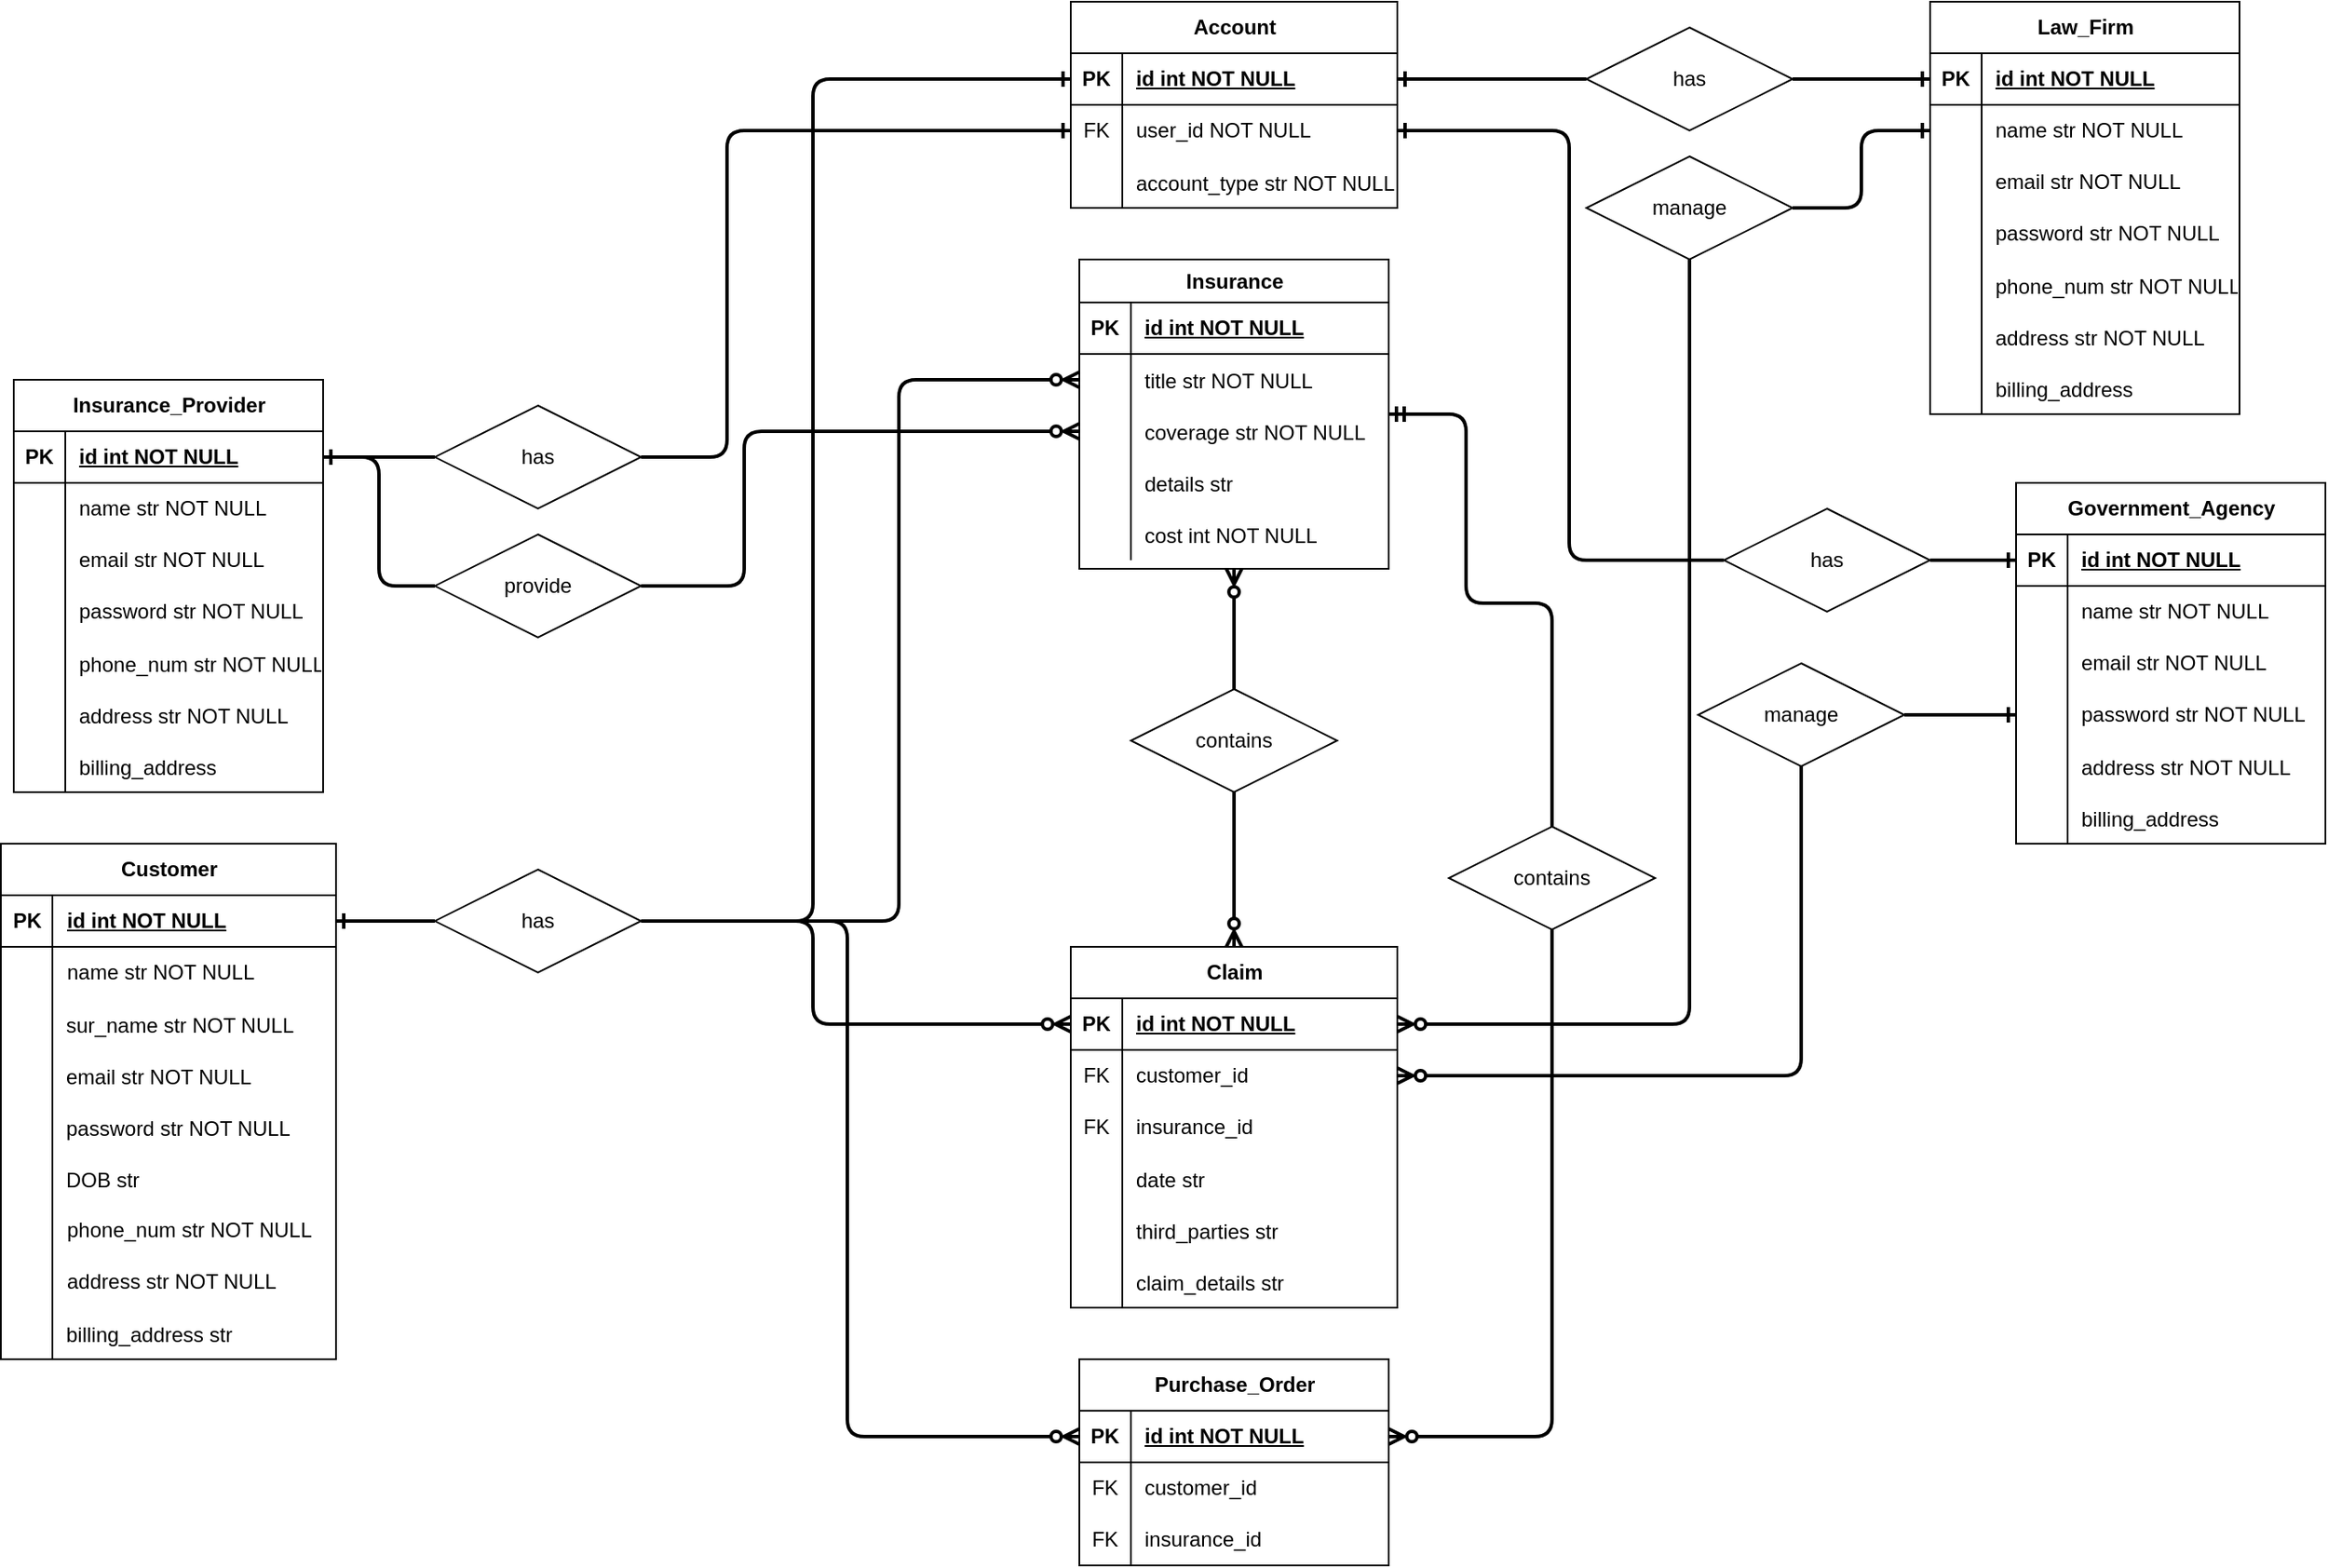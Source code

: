 <mxfile version="26.2.8">
  <diagram id="R2lEEEUBdFMjLlhIrx00" name="Page-1">
    <mxGraphModel dx="2068" dy="2208" grid="1" gridSize="10" guides="1" tooltips="1" connect="1" arrows="1" fold="1" page="1" pageScale="1" pageWidth="850" pageHeight="1100" math="0" shadow="0" extFonts="Permanent Marker^https://fonts.googleapis.com/css?family=Permanent+Marker">
      <root>
        <mxCell id="0" />
        <mxCell id="1" parent="0" />
        <mxCell id="KdSjss0Rp_hc9ssP_7kj-35" value="Insurance" style="shape=table;startSize=25;container=1;collapsible=1;childLayout=tableLayout;fixedRows=1;rowLines=0;fontStyle=1;align=center;resizeLast=1;html=1;" vertex="1" parent="1">
          <mxGeometry x="795" y="-170" width="180" height="180" as="geometry">
            <mxRectangle x="850" y="-20" width="90" height="30" as="alternateBounds" />
          </mxGeometry>
        </mxCell>
        <mxCell id="KdSjss0Rp_hc9ssP_7kj-36" value="" style="shape=tableRow;horizontal=0;startSize=0;swimlaneHead=0;swimlaneBody=0;fillColor=none;collapsible=0;dropTarget=0;points=[[0,0.5],[1,0.5]];portConstraint=eastwest;top=0;left=0;right=0;bottom=1;" vertex="1" parent="KdSjss0Rp_hc9ssP_7kj-35">
          <mxGeometry y="25" width="180" height="30" as="geometry" />
        </mxCell>
        <mxCell id="KdSjss0Rp_hc9ssP_7kj-37" value="PK" style="shape=partialRectangle;connectable=0;fillColor=none;top=0;left=0;bottom=0;right=0;fontStyle=1;overflow=hidden;whiteSpace=wrap;html=1;" vertex="1" parent="KdSjss0Rp_hc9ssP_7kj-36">
          <mxGeometry width="30" height="30" as="geometry">
            <mxRectangle width="30" height="30" as="alternateBounds" />
          </mxGeometry>
        </mxCell>
        <mxCell id="KdSjss0Rp_hc9ssP_7kj-38" value="id int NOT NULL" style="shape=partialRectangle;connectable=0;fillColor=none;top=0;left=0;bottom=0;right=0;align=left;spacingLeft=6;fontStyle=5;overflow=hidden;whiteSpace=wrap;html=1;" vertex="1" parent="KdSjss0Rp_hc9ssP_7kj-36">
          <mxGeometry x="30" width="150" height="30" as="geometry">
            <mxRectangle width="150" height="30" as="alternateBounds" />
          </mxGeometry>
        </mxCell>
        <mxCell id="KdSjss0Rp_hc9ssP_7kj-78" value="" style="shape=tableRow;horizontal=0;startSize=0;swimlaneHead=0;swimlaneBody=0;fillColor=none;collapsible=0;dropTarget=0;points=[[0,0.5],[1,0.5]];portConstraint=eastwest;top=0;left=0;right=0;bottom=0;" vertex="1" parent="KdSjss0Rp_hc9ssP_7kj-35">
          <mxGeometry y="55" width="180" height="30" as="geometry" />
        </mxCell>
        <mxCell id="KdSjss0Rp_hc9ssP_7kj-79" value="" style="shape=partialRectangle;connectable=0;fillColor=none;top=0;left=0;bottom=0;right=0;editable=1;overflow=hidden;" vertex="1" parent="KdSjss0Rp_hc9ssP_7kj-78">
          <mxGeometry width="30" height="30" as="geometry">
            <mxRectangle width="30" height="30" as="alternateBounds" />
          </mxGeometry>
        </mxCell>
        <mxCell id="KdSjss0Rp_hc9ssP_7kj-80" value="title str NOT NULL" style="shape=partialRectangle;connectable=0;fillColor=none;top=0;left=0;bottom=0;right=0;align=left;spacingLeft=6;overflow=hidden;" vertex="1" parent="KdSjss0Rp_hc9ssP_7kj-78">
          <mxGeometry x="30" width="150" height="30" as="geometry">
            <mxRectangle width="150" height="30" as="alternateBounds" />
          </mxGeometry>
        </mxCell>
        <mxCell id="KdSjss0Rp_hc9ssP_7kj-118" value="" style="shape=tableRow;horizontal=0;startSize=0;swimlaneHead=0;swimlaneBody=0;fillColor=none;collapsible=0;dropTarget=0;points=[[0,0.5],[1,0.5]];portConstraint=eastwest;top=0;left=0;right=0;bottom=0;" vertex="1" parent="KdSjss0Rp_hc9ssP_7kj-35">
          <mxGeometry y="85" width="180" height="30" as="geometry" />
        </mxCell>
        <mxCell id="KdSjss0Rp_hc9ssP_7kj-119" value="" style="shape=partialRectangle;connectable=0;fillColor=none;top=0;left=0;bottom=0;right=0;editable=1;overflow=hidden;" vertex="1" parent="KdSjss0Rp_hc9ssP_7kj-118">
          <mxGeometry width="30" height="30" as="geometry">
            <mxRectangle width="30" height="30" as="alternateBounds" />
          </mxGeometry>
        </mxCell>
        <mxCell id="KdSjss0Rp_hc9ssP_7kj-120" value="coverage str NOT NULL" style="shape=partialRectangle;connectable=0;fillColor=none;top=0;left=0;bottom=0;right=0;align=left;spacingLeft=6;overflow=hidden;" vertex="1" parent="KdSjss0Rp_hc9ssP_7kj-118">
          <mxGeometry x="30" width="150" height="30" as="geometry">
            <mxRectangle width="150" height="30" as="alternateBounds" />
          </mxGeometry>
        </mxCell>
        <mxCell id="KdSjss0Rp_hc9ssP_7kj-81" value="" style="shape=tableRow;horizontal=0;startSize=0;swimlaneHead=0;swimlaneBody=0;fillColor=none;collapsible=0;dropTarget=0;points=[[0,0.5],[1,0.5]];portConstraint=eastwest;top=0;left=0;right=0;bottom=0;" vertex="1" parent="KdSjss0Rp_hc9ssP_7kj-35">
          <mxGeometry y="115" width="180" height="30" as="geometry" />
        </mxCell>
        <mxCell id="KdSjss0Rp_hc9ssP_7kj-82" value="" style="shape=partialRectangle;connectable=0;fillColor=none;top=0;left=0;bottom=0;right=0;editable=1;overflow=hidden;" vertex="1" parent="KdSjss0Rp_hc9ssP_7kj-81">
          <mxGeometry width="30" height="30" as="geometry">
            <mxRectangle width="30" height="30" as="alternateBounds" />
          </mxGeometry>
        </mxCell>
        <mxCell id="KdSjss0Rp_hc9ssP_7kj-83" value="details str" style="shape=partialRectangle;connectable=0;fillColor=none;top=0;left=0;bottom=0;right=0;align=left;spacingLeft=6;overflow=hidden;" vertex="1" parent="KdSjss0Rp_hc9ssP_7kj-81">
          <mxGeometry x="30" width="150" height="30" as="geometry">
            <mxRectangle width="150" height="30" as="alternateBounds" />
          </mxGeometry>
        </mxCell>
        <mxCell id="KdSjss0Rp_hc9ssP_7kj-151" value="" style="shape=tableRow;horizontal=0;startSize=0;swimlaneHead=0;swimlaneBody=0;fillColor=none;collapsible=0;dropTarget=0;points=[[0,0.5],[1,0.5]];portConstraint=eastwest;top=0;left=0;right=0;bottom=0;" vertex="1" parent="KdSjss0Rp_hc9ssP_7kj-35">
          <mxGeometry y="145" width="180" height="30" as="geometry" />
        </mxCell>
        <mxCell id="KdSjss0Rp_hc9ssP_7kj-152" value="" style="shape=partialRectangle;connectable=0;fillColor=none;top=0;left=0;bottom=0;right=0;editable=1;overflow=hidden;" vertex="1" parent="KdSjss0Rp_hc9ssP_7kj-151">
          <mxGeometry width="30" height="30" as="geometry">
            <mxRectangle width="30" height="30" as="alternateBounds" />
          </mxGeometry>
        </mxCell>
        <mxCell id="KdSjss0Rp_hc9ssP_7kj-153" value="cost int NOT NULL" style="shape=partialRectangle;connectable=0;fillColor=none;top=0;left=0;bottom=0;right=0;align=left;spacingLeft=6;overflow=hidden;" vertex="1" parent="KdSjss0Rp_hc9ssP_7kj-151">
          <mxGeometry x="30" width="150" height="30" as="geometry">
            <mxRectangle width="150" height="30" as="alternateBounds" />
          </mxGeometry>
        </mxCell>
        <mxCell id="KdSjss0Rp_hc9ssP_7kj-39" value="Claim" style="shape=table;startSize=30;container=1;collapsible=1;childLayout=tableLayout;fixedRows=1;rowLines=0;fontStyle=1;align=center;resizeLast=1;html=1;" vertex="1" parent="1">
          <mxGeometry x="790" y="230" width="190" height="210" as="geometry">
            <mxRectangle x="860" y="310" width="70" height="30" as="alternateBounds" />
          </mxGeometry>
        </mxCell>
        <mxCell id="KdSjss0Rp_hc9ssP_7kj-40" value="" style="shape=tableRow;horizontal=0;startSize=0;swimlaneHead=0;swimlaneBody=0;fillColor=none;collapsible=0;dropTarget=0;points=[[0,0.5],[1,0.5]];portConstraint=eastwest;top=0;left=0;right=0;bottom=1;" vertex="1" parent="KdSjss0Rp_hc9ssP_7kj-39">
          <mxGeometry y="30" width="190" height="30" as="geometry" />
        </mxCell>
        <mxCell id="KdSjss0Rp_hc9ssP_7kj-41" value="PK" style="shape=partialRectangle;connectable=0;fillColor=none;top=0;left=0;bottom=0;right=0;fontStyle=1;overflow=hidden;whiteSpace=wrap;html=1;" vertex="1" parent="KdSjss0Rp_hc9ssP_7kj-40">
          <mxGeometry width="30" height="30" as="geometry">
            <mxRectangle width="30" height="30" as="alternateBounds" />
          </mxGeometry>
        </mxCell>
        <mxCell id="KdSjss0Rp_hc9ssP_7kj-42" value="id int NOT NULL" style="shape=partialRectangle;connectable=0;fillColor=none;top=0;left=0;bottom=0;right=0;align=left;spacingLeft=6;fontStyle=5;overflow=hidden;whiteSpace=wrap;html=1;" vertex="1" parent="KdSjss0Rp_hc9ssP_7kj-40">
          <mxGeometry x="30" width="160" height="30" as="geometry">
            <mxRectangle width="160" height="30" as="alternateBounds" />
          </mxGeometry>
        </mxCell>
        <mxCell id="KdSjss0Rp_hc9ssP_7kj-90" value="" style="shape=tableRow;horizontal=0;startSize=0;swimlaneHead=0;swimlaneBody=0;fillColor=none;collapsible=0;dropTarget=0;points=[[0,0.5],[1,0.5]];portConstraint=eastwest;top=0;left=0;right=0;bottom=0;" vertex="1" parent="KdSjss0Rp_hc9ssP_7kj-39">
          <mxGeometry y="60" width="190" height="30" as="geometry" />
        </mxCell>
        <mxCell id="KdSjss0Rp_hc9ssP_7kj-91" value="FK" style="shape=partialRectangle;connectable=0;fillColor=none;top=0;left=0;bottom=0;right=0;fontStyle=0;overflow=hidden;whiteSpace=wrap;html=1;" vertex="1" parent="KdSjss0Rp_hc9ssP_7kj-90">
          <mxGeometry width="30" height="30" as="geometry">
            <mxRectangle width="30" height="30" as="alternateBounds" />
          </mxGeometry>
        </mxCell>
        <mxCell id="KdSjss0Rp_hc9ssP_7kj-92" value="customer_id" style="shape=partialRectangle;connectable=0;fillColor=none;top=0;left=0;bottom=0;right=0;align=left;spacingLeft=6;fontStyle=0;overflow=hidden;whiteSpace=wrap;html=1;" vertex="1" parent="KdSjss0Rp_hc9ssP_7kj-90">
          <mxGeometry x="30" width="160" height="30" as="geometry">
            <mxRectangle width="160" height="30" as="alternateBounds" />
          </mxGeometry>
        </mxCell>
        <mxCell id="KdSjss0Rp_hc9ssP_7kj-93" value="" style="shape=tableRow;horizontal=0;startSize=0;swimlaneHead=0;swimlaneBody=0;fillColor=none;collapsible=0;dropTarget=0;points=[[0,0.5],[1,0.5]];portConstraint=eastwest;top=0;left=0;right=0;bottom=0;" vertex="1" parent="KdSjss0Rp_hc9ssP_7kj-39">
          <mxGeometry y="90" width="190" height="30" as="geometry" />
        </mxCell>
        <mxCell id="KdSjss0Rp_hc9ssP_7kj-94" value="FK" style="shape=partialRectangle;connectable=0;fillColor=none;top=0;left=0;bottom=0;right=0;fontStyle=0;overflow=hidden;whiteSpace=wrap;html=1;" vertex="1" parent="KdSjss0Rp_hc9ssP_7kj-93">
          <mxGeometry width="30" height="30" as="geometry">
            <mxRectangle width="30" height="30" as="alternateBounds" />
          </mxGeometry>
        </mxCell>
        <mxCell id="KdSjss0Rp_hc9ssP_7kj-95" value="insurance_id" style="shape=partialRectangle;connectable=0;fillColor=none;top=0;left=0;bottom=0;right=0;align=left;spacingLeft=6;fontStyle=0;overflow=hidden;whiteSpace=wrap;html=1;" vertex="1" parent="KdSjss0Rp_hc9ssP_7kj-93">
          <mxGeometry x="30" width="160" height="30" as="geometry">
            <mxRectangle width="160" height="30" as="alternateBounds" />
          </mxGeometry>
        </mxCell>
        <mxCell id="KdSjss0Rp_hc9ssP_7kj-96" value="" style="shape=tableRow;horizontal=0;startSize=0;swimlaneHead=0;swimlaneBody=0;fillColor=none;collapsible=0;dropTarget=0;points=[[0,0.5],[1,0.5]];portConstraint=eastwest;top=0;left=0;right=0;bottom=0;" vertex="1" parent="KdSjss0Rp_hc9ssP_7kj-39">
          <mxGeometry y="120" width="190" height="30" as="geometry" />
        </mxCell>
        <mxCell id="KdSjss0Rp_hc9ssP_7kj-97" value="" style="shape=partialRectangle;connectable=0;fillColor=none;top=0;left=0;bottom=0;right=0;editable=1;overflow=hidden;" vertex="1" parent="KdSjss0Rp_hc9ssP_7kj-96">
          <mxGeometry width="30" height="30" as="geometry">
            <mxRectangle width="30" height="30" as="alternateBounds" />
          </mxGeometry>
        </mxCell>
        <mxCell id="KdSjss0Rp_hc9ssP_7kj-98" value="date str" style="shape=partialRectangle;connectable=0;fillColor=none;top=0;left=0;bottom=0;right=0;align=left;spacingLeft=6;overflow=hidden;" vertex="1" parent="KdSjss0Rp_hc9ssP_7kj-96">
          <mxGeometry x="30" width="160" height="30" as="geometry">
            <mxRectangle width="160" height="30" as="alternateBounds" />
          </mxGeometry>
        </mxCell>
        <mxCell id="KdSjss0Rp_hc9ssP_7kj-99" value="" style="shape=tableRow;horizontal=0;startSize=0;swimlaneHead=0;swimlaneBody=0;fillColor=none;collapsible=0;dropTarget=0;points=[[0,0.5],[1,0.5]];portConstraint=eastwest;top=0;left=0;right=0;bottom=0;" vertex="1" parent="KdSjss0Rp_hc9ssP_7kj-39">
          <mxGeometry y="150" width="190" height="30" as="geometry" />
        </mxCell>
        <mxCell id="KdSjss0Rp_hc9ssP_7kj-100" value="" style="shape=partialRectangle;connectable=0;fillColor=none;top=0;left=0;bottom=0;right=0;editable=1;overflow=hidden;" vertex="1" parent="KdSjss0Rp_hc9ssP_7kj-99">
          <mxGeometry width="30" height="30" as="geometry">
            <mxRectangle width="30" height="30" as="alternateBounds" />
          </mxGeometry>
        </mxCell>
        <mxCell id="KdSjss0Rp_hc9ssP_7kj-101" value="third_parties str" style="shape=partialRectangle;connectable=0;fillColor=none;top=0;left=0;bottom=0;right=0;align=left;spacingLeft=6;overflow=hidden;" vertex="1" parent="KdSjss0Rp_hc9ssP_7kj-99">
          <mxGeometry x="30" width="160" height="30" as="geometry">
            <mxRectangle width="160" height="30" as="alternateBounds" />
          </mxGeometry>
        </mxCell>
        <mxCell id="KdSjss0Rp_hc9ssP_7kj-102" value="" style="shape=tableRow;horizontal=0;startSize=0;swimlaneHead=0;swimlaneBody=0;fillColor=none;collapsible=0;dropTarget=0;points=[[0,0.5],[1,0.5]];portConstraint=eastwest;top=0;left=0;right=0;bottom=0;" vertex="1" parent="KdSjss0Rp_hc9ssP_7kj-39">
          <mxGeometry y="180" width="190" height="30" as="geometry" />
        </mxCell>
        <mxCell id="KdSjss0Rp_hc9ssP_7kj-103" value="" style="shape=partialRectangle;connectable=0;fillColor=none;top=0;left=0;bottom=0;right=0;editable=1;overflow=hidden;" vertex="1" parent="KdSjss0Rp_hc9ssP_7kj-102">
          <mxGeometry width="30" height="30" as="geometry">
            <mxRectangle width="30" height="30" as="alternateBounds" />
          </mxGeometry>
        </mxCell>
        <mxCell id="KdSjss0Rp_hc9ssP_7kj-104" value="claim_details str" style="shape=partialRectangle;connectable=0;fillColor=none;top=0;left=0;bottom=0;right=0;align=left;spacingLeft=6;overflow=hidden;" vertex="1" parent="KdSjss0Rp_hc9ssP_7kj-102">
          <mxGeometry x="30" width="160" height="30" as="geometry">
            <mxRectangle width="160" height="30" as="alternateBounds" />
          </mxGeometry>
        </mxCell>
        <mxCell id="KdSjss0Rp_hc9ssP_7kj-43" value="Purchase_Order" style="shape=table;startSize=30;container=1;collapsible=1;childLayout=tableLayout;fixedRows=1;rowLines=0;fontStyle=1;align=center;resizeLast=1;html=1;" vertex="1" parent="1">
          <mxGeometry x="795" y="470" width="180" height="120" as="geometry" />
        </mxCell>
        <mxCell id="KdSjss0Rp_hc9ssP_7kj-44" value="" style="shape=tableRow;horizontal=0;startSize=0;swimlaneHead=0;swimlaneBody=0;fillColor=none;collapsible=0;dropTarget=0;points=[[0,0.5],[1,0.5]];portConstraint=eastwest;top=0;left=0;right=0;bottom=1;" vertex="1" parent="KdSjss0Rp_hc9ssP_7kj-43">
          <mxGeometry y="30" width="180" height="30" as="geometry" />
        </mxCell>
        <mxCell id="KdSjss0Rp_hc9ssP_7kj-45" value="PK" style="shape=partialRectangle;connectable=0;fillColor=none;top=0;left=0;bottom=0;right=0;fontStyle=1;overflow=hidden;whiteSpace=wrap;html=1;" vertex="1" parent="KdSjss0Rp_hc9ssP_7kj-44">
          <mxGeometry width="30" height="30" as="geometry">
            <mxRectangle width="30" height="30" as="alternateBounds" />
          </mxGeometry>
        </mxCell>
        <mxCell id="KdSjss0Rp_hc9ssP_7kj-46" value="id int NOT NULL" style="shape=partialRectangle;connectable=0;fillColor=none;top=0;left=0;bottom=0;right=0;align=left;spacingLeft=6;fontStyle=5;overflow=hidden;whiteSpace=wrap;html=1;" vertex="1" parent="KdSjss0Rp_hc9ssP_7kj-44">
          <mxGeometry x="30" width="150" height="30" as="geometry">
            <mxRectangle width="150" height="30" as="alternateBounds" />
          </mxGeometry>
        </mxCell>
        <mxCell id="KdSjss0Rp_hc9ssP_7kj-109" value="" style="shape=tableRow;horizontal=0;startSize=0;swimlaneHead=0;swimlaneBody=0;fillColor=none;collapsible=0;dropTarget=0;points=[[0,0.5],[1,0.5]];portConstraint=eastwest;top=0;left=0;right=0;bottom=0;" vertex="1" parent="KdSjss0Rp_hc9ssP_7kj-43">
          <mxGeometry y="60" width="180" height="30" as="geometry" />
        </mxCell>
        <mxCell id="KdSjss0Rp_hc9ssP_7kj-110" value="FK" style="shape=partialRectangle;connectable=0;fillColor=none;top=0;left=0;bottom=0;right=0;fontStyle=0;overflow=hidden;whiteSpace=wrap;html=1;" vertex="1" parent="KdSjss0Rp_hc9ssP_7kj-109">
          <mxGeometry width="30" height="30" as="geometry">
            <mxRectangle width="30" height="30" as="alternateBounds" />
          </mxGeometry>
        </mxCell>
        <mxCell id="KdSjss0Rp_hc9ssP_7kj-111" value="customer_id" style="shape=partialRectangle;connectable=0;fillColor=none;top=0;left=0;bottom=0;right=0;align=left;spacingLeft=6;fontStyle=0;overflow=hidden;whiteSpace=wrap;html=1;" vertex="1" parent="KdSjss0Rp_hc9ssP_7kj-109">
          <mxGeometry x="30" width="150" height="30" as="geometry">
            <mxRectangle width="150" height="30" as="alternateBounds" />
          </mxGeometry>
        </mxCell>
        <mxCell id="KdSjss0Rp_hc9ssP_7kj-112" value="" style="shape=tableRow;horizontal=0;startSize=0;swimlaneHead=0;swimlaneBody=0;fillColor=none;collapsible=0;dropTarget=0;points=[[0,0.5],[1,0.5]];portConstraint=eastwest;top=0;left=0;right=0;bottom=0;" vertex="1" parent="KdSjss0Rp_hc9ssP_7kj-43">
          <mxGeometry y="90" width="180" height="30" as="geometry" />
        </mxCell>
        <mxCell id="KdSjss0Rp_hc9ssP_7kj-113" value="FK" style="shape=partialRectangle;connectable=0;fillColor=none;top=0;left=0;bottom=0;right=0;fontStyle=0;overflow=hidden;whiteSpace=wrap;html=1;" vertex="1" parent="KdSjss0Rp_hc9ssP_7kj-112">
          <mxGeometry width="30" height="30" as="geometry">
            <mxRectangle width="30" height="30" as="alternateBounds" />
          </mxGeometry>
        </mxCell>
        <mxCell id="KdSjss0Rp_hc9ssP_7kj-114" value="insurance_id" style="shape=partialRectangle;connectable=0;fillColor=none;top=0;left=0;bottom=0;right=0;align=left;spacingLeft=6;fontStyle=0;overflow=hidden;whiteSpace=wrap;html=1;" vertex="1" parent="KdSjss0Rp_hc9ssP_7kj-112">
          <mxGeometry x="30" width="150" height="30" as="geometry">
            <mxRectangle width="150" height="30" as="alternateBounds" />
          </mxGeometry>
        </mxCell>
        <mxCell id="KdSjss0Rp_hc9ssP_7kj-53" value="Account" style="shape=table;startSize=30;container=1;collapsible=1;childLayout=tableLayout;fixedRows=1;rowLines=0;fontStyle=1;align=center;resizeLast=1;html=1;" vertex="1" parent="1">
          <mxGeometry x="790" y="-320" width="190" height="120" as="geometry">
            <mxRectangle x="855" y="-200" width="80" height="30" as="alternateBounds" />
          </mxGeometry>
        </mxCell>
        <mxCell id="KdSjss0Rp_hc9ssP_7kj-54" value="" style="shape=tableRow;horizontal=0;startSize=0;swimlaneHead=0;swimlaneBody=0;fillColor=none;collapsible=0;dropTarget=0;points=[[0,0.5],[1,0.5]];portConstraint=eastwest;top=0;left=0;right=0;bottom=1;" vertex="1" parent="KdSjss0Rp_hc9ssP_7kj-53">
          <mxGeometry y="30" width="190" height="30" as="geometry" />
        </mxCell>
        <mxCell id="KdSjss0Rp_hc9ssP_7kj-55" value="PK" style="shape=partialRectangle;connectable=0;fillColor=none;top=0;left=0;bottom=0;right=0;fontStyle=1;overflow=hidden;whiteSpace=wrap;html=1;" vertex="1" parent="KdSjss0Rp_hc9ssP_7kj-54">
          <mxGeometry width="30" height="30" as="geometry">
            <mxRectangle width="30" height="30" as="alternateBounds" />
          </mxGeometry>
        </mxCell>
        <mxCell id="KdSjss0Rp_hc9ssP_7kj-56" value="id int NOT NULL" style="shape=partialRectangle;connectable=0;fillColor=none;top=0;left=0;bottom=0;right=0;align=left;spacingLeft=6;fontStyle=5;overflow=hidden;whiteSpace=wrap;html=1;" vertex="1" parent="KdSjss0Rp_hc9ssP_7kj-54">
          <mxGeometry x="30" width="160" height="30" as="geometry">
            <mxRectangle width="160" height="30" as="alternateBounds" />
          </mxGeometry>
        </mxCell>
        <mxCell id="KdSjss0Rp_hc9ssP_7kj-72" value="" style="shape=tableRow;horizontal=0;startSize=0;swimlaneHead=0;swimlaneBody=0;fillColor=none;collapsible=0;dropTarget=0;points=[[0,0.5],[1,0.5]];portConstraint=eastwest;top=0;left=0;right=0;bottom=0;" vertex="1" parent="KdSjss0Rp_hc9ssP_7kj-53">
          <mxGeometry y="60" width="190" height="30" as="geometry" />
        </mxCell>
        <mxCell id="KdSjss0Rp_hc9ssP_7kj-73" value="FK" style="shape=partialRectangle;connectable=0;fillColor=none;top=0;left=0;bottom=0;right=0;fontStyle=0;overflow=hidden;whiteSpace=wrap;html=1;" vertex="1" parent="KdSjss0Rp_hc9ssP_7kj-72">
          <mxGeometry width="30" height="30" as="geometry">
            <mxRectangle width="30" height="30" as="alternateBounds" />
          </mxGeometry>
        </mxCell>
        <mxCell id="KdSjss0Rp_hc9ssP_7kj-74" value="user_id NOT NULL" style="shape=partialRectangle;connectable=0;fillColor=none;top=0;left=0;bottom=0;right=0;align=left;spacingLeft=6;fontStyle=0;overflow=hidden;whiteSpace=wrap;html=1;" vertex="1" parent="KdSjss0Rp_hc9ssP_7kj-72">
          <mxGeometry x="30" width="160" height="30" as="geometry">
            <mxRectangle width="160" height="30" as="alternateBounds" />
          </mxGeometry>
        </mxCell>
        <mxCell id="KdSjss0Rp_hc9ssP_7kj-75" value="" style="shape=tableRow;horizontal=0;startSize=0;swimlaneHead=0;swimlaneBody=0;fillColor=none;collapsible=0;dropTarget=0;points=[[0,0.5],[1,0.5]];portConstraint=eastwest;top=0;left=0;right=0;bottom=0;" vertex="1" parent="KdSjss0Rp_hc9ssP_7kj-53">
          <mxGeometry y="90" width="190" height="30" as="geometry" />
        </mxCell>
        <mxCell id="KdSjss0Rp_hc9ssP_7kj-76" value="" style="shape=partialRectangle;connectable=0;fillColor=none;top=0;left=0;bottom=0;right=0;editable=1;overflow=hidden;" vertex="1" parent="KdSjss0Rp_hc9ssP_7kj-75">
          <mxGeometry width="30" height="30" as="geometry">
            <mxRectangle width="30" height="30" as="alternateBounds" />
          </mxGeometry>
        </mxCell>
        <mxCell id="KdSjss0Rp_hc9ssP_7kj-77" value="account_type str NOT NULL" style="shape=partialRectangle;connectable=0;fillColor=none;top=0;left=0;bottom=0;right=0;align=left;spacingLeft=6;overflow=hidden;" vertex="1" parent="KdSjss0Rp_hc9ssP_7kj-75">
          <mxGeometry x="30" width="160" height="30" as="geometry">
            <mxRectangle width="160" height="30" as="alternateBounds" />
          </mxGeometry>
        </mxCell>
        <mxCell id="KdSjss0Rp_hc9ssP_7kj-202" value="Customer" style="shape=table;startSize=30;container=1;collapsible=1;childLayout=tableLayout;fixedRows=1;rowLines=0;fontStyle=1;align=center;resizeLast=1;html=1;" vertex="1" parent="1">
          <mxGeometry x="167.5" y="170" width="195" height="300" as="geometry" />
        </mxCell>
        <mxCell id="KdSjss0Rp_hc9ssP_7kj-203" value="" style="shape=tableRow;horizontal=0;startSize=0;swimlaneHead=0;swimlaneBody=0;fillColor=none;collapsible=0;dropTarget=0;points=[[0,0.5],[1,0.5]];portConstraint=eastwest;top=0;left=0;right=0;bottom=1;" vertex="1" parent="KdSjss0Rp_hc9ssP_7kj-202">
          <mxGeometry y="30" width="195" height="30" as="geometry" />
        </mxCell>
        <mxCell id="KdSjss0Rp_hc9ssP_7kj-204" value="PK" style="shape=partialRectangle;connectable=0;fillColor=none;top=0;left=0;bottom=0;right=0;fontStyle=1;overflow=hidden;whiteSpace=wrap;html=1;" vertex="1" parent="KdSjss0Rp_hc9ssP_7kj-203">
          <mxGeometry width="30" height="30" as="geometry">
            <mxRectangle width="30" height="30" as="alternateBounds" />
          </mxGeometry>
        </mxCell>
        <mxCell id="KdSjss0Rp_hc9ssP_7kj-205" value="id int NOT NULL" style="shape=partialRectangle;connectable=0;fillColor=none;top=0;left=0;bottom=0;right=0;align=left;spacingLeft=6;fontStyle=5;overflow=hidden;whiteSpace=wrap;html=1;" vertex="1" parent="KdSjss0Rp_hc9ssP_7kj-203">
          <mxGeometry x="30" width="165" height="30" as="geometry">
            <mxRectangle width="165" height="30" as="alternateBounds" />
          </mxGeometry>
        </mxCell>
        <mxCell id="KdSjss0Rp_hc9ssP_7kj-206" value="" style="shape=tableRow;horizontal=0;startSize=0;swimlaneHead=0;swimlaneBody=0;fillColor=none;collapsible=0;dropTarget=0;points=[[0,0.5],[1,0.5]];portConstraint=eastwest;top=0;left=0;right=0;bottom=0;" vertex="1" parent="KdSjss0Rp_hc9ssP_7kj-202">
          <mxGeometry y="60" width="195" height="30" as="geometry" />
        </mxCell>
        <mxCell id="KdSjss0Rp_hc9ssP_7kj-207" value="" style="shape=partialRectangle;connectable=0;fillColor=none;top=0;left=0;bottom=0;right=0;editable=1;overflow=hidden;whiteSpace=wrap;html=1;" vertex="1" parent="KdSjss0Rp_hc9ssP_7kj-206">
          <mxGeometry width="30" height="30" as="geometry">
            <mxRectangle width="30" height="30" as="alternateBounds" />
          </mxGeometry>
        </mxCell>
        <mxCell id="KdSjss0Rp_hc9ssP_7kj-208" value="name str NOT NULL" style="shape=partialRectangle;connectable=0;fillColor=none;top=0;left=0;bottom=0;right=0;align=left;spacingLeft=6;overflow=hidden;whiteSpace=wrap;html=1;" vertex="1" parent="KdSjss0Rp_hc9ssP_7kj-206">
          <mxGeometry x="30" width="165" height="30" as="geometry">
            <mxRectangle width="165" height="30" as="alternateBounds" />
          </mxGeometry>
        </mxCell>
        <mxCell id="KdSjss0Rp_hc9ssP_7kj-218" value="" style="shape=tableRow;horizontal=0;startSize=0;swimlaneHead=0;swimlaneBody=0;fillColor=none;collapsible=0;dropTarget=0;points=[[0,0.5],[1,0.5]];portConstraint=eastwest;top=0;left=0;right=0;bottom=0;" vertex="1" parent="KdSjss0Rp_hc9ssP_7kj-202">
          <mxGeometry y="90" width="195" height="30" as="geometry" />
        </mxCell>
        <mxCell id="KdSjss0Rp_hc9ssP_7kj-219" value="" style="shape=partialRectangle;connectable=0;fillColor=none;top=0;left=0;bottom=0;right=0;editable=1;overflow=hidden;" vertex="1" parent="KdSjss0Rp_hc9ssP_7kj-218">
          <mxGeometry width="30" height="30" as="geometry">
            <mxRectangle width="30" height="30" as="alternateBounds" />
          </mxGeometry>
        </mxCell>
        <mxCell id="KdSjss0Rp_hc9ssP_7kj-220" value="sur_name str NOT NULL" style="shape=partialRectangle;connectable=0;fillColor=none;top=0;left=0;bottom=0;right=0;align=left;spacingLeft=6;overflow=hidden;" vertex="1" parent="KdSjss0Rp_hc9ssP_7kj-218">
          <mxGeometry x="30" width="165" height="30" as="geometry">
            <mxRectangle width="165" height="30" as="alternateBounds" />
          </mxGeometry>
        </mxCell>
        <mxCell id="KdSjss0Rp_hc9ssP_7kj-232" value="" style="shape=tableRow;horizontal=0;startSize=0;swimlaneHead=0;swimlaneBody=0;fillColor=none;collapsible=0;dropTarget=0;points=[[0,0.5],[1,0.5]];portConstraint=eastwest;top=0;left=0;right=0;bottom=0;" vertex="1" parent="KdSjss0Rp_hc9ssP_7kj-202">
          <mxGeometry y="120" width="195" height="30" as="geometry" />
        </mxCell>
        <mxCell id="KdSjss0Rp_hc9ssP_7kj-233" value="" style="shape=partialRectangle;connectable=0;fillColor=none;top=0;left=0;bottom=0;right=0;editable=1;overflow=hidden;" vertex="1" parent="KdSjss0Rp_hc9ssP_7kj-232">
          <mxGeometry width="30" height="30" as="geometry">
            <mxRectangle width="30" height="30" as="alternateBounds" />
          </mxGeometry>
        </mxCell>
        <mxCell id="KdSjss0Rp_hc9ssP_7kj-234" value="email str NOT NULL" style="shape=partialRectangle;connectable=0;fillColor=none;top=0;left=0;bottom=0;right=0;align=left;spacingLeft=6;overflow=hidden;" vertex="1" parent="KdSjss0Rp_hc9ssP_7kj-232">
          <mxGeometry x="30" width="165" height="30" as="geometry">
            <mxRectangle width="165" height="30" as="alternateBounds" />
          </mxGeometry>
        </mxCell>
        <mxCell id="KdSjss0Rp_hc9ssP_7kj-235" value="" style="shape=tableRow;horizontal=0;startSize=0;swimlaneHead=0;swimlaneBody=0;fillColor=none;collapsible=0;dropTarget=0;points=[[0,0.5],[1,0.5]];portConstraint=eastwest;top=0;left=0;right=0;bottom=0;" vertex="1" parent="KdSjss0Rp_hc9ssP_7kj-202">
          <mxGeometry y="150" width="195" height="30" as="geometry" />
        </mxCell>
        <mxCell id="KdSjss0Rp_hc9ssP_7kj-236" value="" style="shape=partialRectangle;connectable=0;fillColor=none;top=0;left=0;bottom=0;right=0;editable=1;overflow=hidden;" vertex="1" parent="KdSjss0Rp_hc9ssP_7kj-235">
          <mxGeometry width="30" height="30" as="geometry">
            <mxRectangle width="30" height="30" as="alternateBounds" />
          </mxGeometry>
        </mxCell>
        <mxCell id="KdSjss0Rp_hc9ssP_7kj-237" value="password str NOT NULL" style="shape=partialRectangle;connectable=0;fillColor=none;top=0;left=0;bottom=0;right=0;align=left;spacingLeft=6;overflow=hidden;" vertex="1" parent="KdSjss0Rp_hc9ssP_7kj-235">
          <mxGeometry x="30" width="165" height="30" as="geometry">
            <mxRectangle width="165" height="30" as="alternateBounds" />
          </mxGeometry>
        </mxCell>
        <mxCell id="KdSjss0Rp_hc9ssP_7kj-222" value="" style="shape=tableRow;horizontal=0;startSize=0;swimlaneHead=0;swimlaneBody=0;fillColor=none;collapsible=0;dropTarget=0;points=[[0,0.5],[1,0.5]];portConstraint=eastwest;top=0;left=0;right=0;bottom=0;" vertex="1" parent="KdSjss0Rp_hc9ssP_7kj-202">
          <mxGeometry y="180" width="195" height="30" as="geometry" />
        </mxCell>
        <mxCell id="KdSjss0Rp_hc9ssP_7kj-223" value="" style="shape=partialRectangle;connectable=0;fillColor=none;top=0;left=0;bottom=0;right=0;editable=1;overflow=hidden;" vertex="1" parent="KdSjss0Rp_hc9ssP_7kj-222">
          <mxGeometry width="30" height="30" as="geometry">
            <mxRectangle width="30" height="30" as="alternateBounds" />
          </mxGeometry>
        </mxCell>
        <mxCell id="KdSjss0Rp_hc9ssP_7kj-224" value="DOB str" style="shape=partialRectangle;connectable=0;fillColor=none;top=0;left=0;bottom=0;right=0;align=left;spacingLeft=6;overflow=hidden;" vertex="1" parent="KdSjss0Rp_hc9ssP_7kj-222">
          <mxGeometry x="30" width="165" height="30" as="geometry">
            <mxRectangle width="165" height="30" as="alternateBounds" />
          </mxGeometry>
        </mxCell>
        <mxCell id="KdSjss0Rp_hc9ssP_7kj-209" value="" style="shape=tableRow;horizontal=0;startSize=0;swimlaneHead=0;swimlaneBody=0;fillColor=none;collapsible=0;dropTarget=0;points=[[0,0.5],[1,0.5]];portConstraint=eastwest;top=0;left=0;right=0;bottom=0;" vertex="1" parent="KdSjss0Rp_hc9ssP_7kj-202">
          <mxGeometry y="210" width="195" height="30" as="geometry" />
        </mxCell>
        <mxCell id="KdSjss0Rp_hc9ssP_7kj-210" value="" style="shape=partialRectangle;connectable=0;fillColor=none;top=0;left=0;bottom=0;right=0;editable=1;overflow=hidden;whiteSpace=wrap;html=1;" vertex="1" parent="KdSjss0Rp_hc9ssP_7kj-209">
          <mxGeometry width="30" height="30" as="geometry">
            <mxRectangle width="30" height="30" as="alternateBounds" />
          </mxGeometry>
        </mxCell>
        <mxCell id="KdSjss0Rp_hc9ssP_7kj-211" value="phone_num str NOT NULL" style="shape=partialRectangle;connectable=0;fillColor=none;top=0;left=0;bottom=0;right=0;align=left;spacingLeft=6;overflow=hidden;whiteSpace=wrap;html=1;" vertex="1" parent="KdSjss0Rp_hc9ssP_7kj-209">
          <mxGeometry x="30" width="165" height="30" as="geometry">
            <mxRectangle width="165" height="30" as="alternateBounds" />
          </mxGeometry>
        </mxCell>
        <mxCell id="KdSjss0Rp_hc9ssP_7kj-212" value="" style="shape=tableRow;horizontal=0;startSize=0;swimlaneHead=0;swimlaneBody=0;fillColor=none;collapsible=0;dropTarget=0;points=[[0,0.5],[1,0.5]];portConstraint=eastwest;top=0;left=0;right=0;bottom=0;" vertex="1" parent="KdSjss0Rp_hc9ssP_7kj-202">
          <mxGeometry y="240" width="195" height="30" as="geometry" />
        </mxCell>
        <mxCell id="KdSjss0Rp_hc9ssP_7kj-213" value="" style="shape=partialRectangle;connectable=0;fillColor=none;top=0;left=0;bottom=0;right=0;editable=1;overflow=hidden;whiteSpace=wrap;html=1;" vertex="1" parent="KdSjss0Rp_hc9ssP_7kj-212">
          <mxGeometry width="30" height="30" as="geometry">
            <mxRectangle width="30" height="30" as="alternateBounds" />
          </mxGeometry>
        </mxCell>
        <mxCell id="KdSjss0Rp_hc9ssP_7kj-214" value="address str NOT NULL" style="shape=partialRectangle;connectable=0;fillColor=none;top=0;left=0;bottom=0;right=0;align=left;spacingLeft=6;overflow=hidden;whiteSpace=wrap;html=1;" vertex="1" parent="KdSjss0Rp_hc9ssP_7kj-212">
          <mxGeometry x="30" width="165" height="30" as="geometry">
            <mxRectangle width="165" height="30" as="alternateBounds" />
          </mxGeometry>
        </mxCell>
        <mxCell id="KdSjss0Rp_hc9ssP_7kj-215" value="" style="shape=tableRow;horizontal=0;startSize=0;swimlaneHead=0;swimlaneBody=0;fillColor=none;collapsible=0;dropTarget=0;points=[[0,0.5],[1,0.5]];portConstraint=eastwest;top=0;left=0;right=0;bottom=0;" vertex="1" parent="KdSjss0Rp_hc9ssP_7kj-202">
          <mxGeometry y="270" width="195" height="30" as="geometry" />
        </mxCell>
        <mxCell id="KdSjss0Rp_hc9ssP_7kj-216" value="" style="shape=partialRectangle;connectable=0;fillColor=none;top=0;left=0;bottom=0;right=0;editable=1;overflow=hidden;" vertex="1" parent="KdSjss0Rp_hc9ssP_7kj-215">
          <mxGeometry width="30" height="30" as="geometry">
            <mxRectangle width="30" height="30" as="alternateBounds" />
          </mxGeometry>
        </mxCell>
        <mxCell id="KdSjss0Rp_hc9ssP_7kj-217" value="billing_address str" style="shape=partialRectangle;connectable=0;fillColor=none;top=0;left=0;bottom=0;right=0;align=left;spacingLeft=6;overflow=hidden;" vertex="1" parent="KdSjss0Rp_hc9ssP_7kj-215">
          <mxGeometry x="30" width="165" height="30" as="geometry">
            <mxRectangle width="165" height="30" as="alternateBounds" />
          </mxGeometry>
        </mxCell>
        <mxCell id="KdSjss0Rp_hc9ssP_7kj-258" value="" style="edgeStyle=orthogonalEdgeStyle;fontSize=12;html=1;endArrow=ERone;endFill=1;rounded=1;entryX=0;entryY=0.5;entryDx=0;entryDy=0;exitX=1;exitY=0.5;exitDx=0;exitDy=0;strokeWidth=2;" edge="1" parent="1" source="KdSjss0Rp_hc9ssP_7kj-261" target="KdSjss0Rp_hc9ssP_7kj-54">
          <mxGeometry width="100" height="100" relative="1" as="geometry">
            <mxPoint x="425" y="640" as="sourcePoint" />
            <mxPoint x="330" y="400" as="targetPoint" />
            <Array as="points">
              <mxPoint x="640" y="215" />
              <mxPoint x="640" y="-275" />
            </Array>
          </mxGeometry>
        </mxCell>
        <mxCell id="KdSjss0Rp_hc9ssP_7kj-261" value="has" style="shape=rhombus;perimeter=rhombusPerimeter;whiteSpace=wrap;html=1;align=center;" vertex="1" parent="1">
          <mxGeometry x="420" y="185" width="120" height="60" as="geometry" />
        </mxCell>
        <mxCell id="KdSjss0Rp_hc9ssP_7kj-264" value="" style="edgeStyle=orthogonalEdgeStyle;fontSize=12;html=1;endArrow=ERzeroToMany;rounded=1;entryX=0;entryY=0.5;entryDx=0;entryDy=0;exitX=1;exitY=0.5;exitDx=0;exitDy=0;strokeWidth=2;endFill=0;" edge="1" parent="1" source="KdSjss0Rp_hc9ssP_7kj-261" target="KdSjss0Rp_hc9ssP_7kj-44">
          <mxGeometry width="100" height="100" relative="1" as="geometry">
            <mxPoint x="460" y="505" as="sourcePoint" />
            <mxPoint x="450" y="390" as="targetPoint" />
            <Array as="points">
              <mxPoint x="660" y="215" />
              <mxPoint x="660" y="515" />
            </Array>
          </mxGeometry>
        </mxCell>
        <mxCell id="KdSjss0Rp_hc9ssP_7kj-266" value="" style="edgeStyle=orthogonalEdgeStyle;fontSize=12;html=1;endArrow=ERzeroToMany;rounded=1;entryX=0;entryY=0.5;entryDx=0;entryDy=0;exitX=1;exitY=0.5;exitDx=0;exitDy=0;strokeWidth=2;endFill=0;" edge="1" parent="1" source="KdSjss0Rp_hc9ssP_7kj-261" target="KdSjss0Rp_hc9ssP_7kj-40">
          <mxGeometry width="100" height="100" relative="1" as="geometry">
            <mxPoint x="540" y="380" as="sourcePoint" />
            <mxPoint x="855" y="415" as="targetPoint" />
            <Array as="points">
              <mxPoint x="640" y="215" />
              <mxPoint x="640" y="275" />
            </Array>
          </mxGeometry>
        </mxCell>
        <mxCell id="KdSjss0Rp_hc9ssP_7kj-268" value="" style="edgeStyle=orthogonalEdgeStyle;fontSize=12;html=1;endArrow=ERzeroToMany;rounded=1;entryX=0;entryY=0.5;entryDx=0;entryDy=0;exitX=1;exitY=0.5;exitDx=0;exitDy=0;strokeWidth=2;endFill=0;" edge="1" parent="1" source="KdSjss0Rp_hc9ssP_7kj-261" target="KdSjss0Rp_hc9ssP_7kj-78">
          <mxGeometry width="100" height="100" relative="1" as="geometry">
            <mxPoint x="540" y="255" as="sourcePoint" />
            <mxPoint x="860" y="190" as="targetPoint" />
            <Array as="points">
              <mxPoint x="690" y="215" />
              <mxPoint x="690" y="-100" />
            </Array>
          </mxGeometry>
        </mxCell>
        <mxCell id="KdSjss0Rp_hc9ssP_7kj-269" value="" style="edgeStyle=entityRelationEdgeStyle;fontSize=12;html=1;endArrow=ERone;endFill=1;rounded=1;entryX=1;entryY=0.5;entryDx=0;entryDy=0;exitX=0;exitY=0.5;exitDx=0;exitDy=0;strokeWidth=2;curved=0;" edge="1" parent="1" source="KdSjss0Rp_hc9ssP_7kj-261" target="KdSjss0Rp_hc9ssP_7kj-203">
          <mxGeometry width="100" height="100" relative="1" as="geometry">
            <mxPoint x="485" y="315" as="sourcePoint" />
            <mxPoint x="290" y="290" as="targetPoint" />
          </mxGeometry>
        </mxCell>
        <mxCell id="KdSjss0Rp_hc9ssP_7kj-270" value="contains" style="shape=rhombus;perimeter=rhombusPerimeter;whiteSpace=wrap;html=1;align=center;" vertex="1" parent="1">
          <mxGeometry x="1010" y="160" width="120" height="60" as="geometry" />
        </mxCell>
        <mxCell id="KdSjss0Rp_hc9ssP_7kj-273" value="" style="edgeStyle=orthogonalEdgeStyle;fontSize=12;html=1;endArrow=ERmandOne;rounded=1;strokeWidth=2;entryX=1;entryY=0.5;entryDx=0;entryDy=0;exitX=0.5;exitY=0;exitDx=0;exitDy=0;" edge="1" parent="1" source="KdSjss0Rp_hc9ssP_7kj-270" target="KdSjss0Rp_hc9ssP_7kj-35">
          <mxGeometry width="100" height="100" relative="1" as="geometry">
            <mxPoint x="1200" y="510" as="sourcePoint" />
            <mxPoint x="950" y="340" as="targetPoint" />
            <Array as="points">
              <mxPoint x="1070" y="30" />
              <mxPoint x="1020" y="30" />
              <mxPoint x="1020" y="-80" />
            </Array>
          </mxGeometry>
        </mxCell>
        <mxCell id="KdSjss0Rp_hc9ssP_7kj-274" value="contains" style="shape=rhombus;perimeter=rhombusPerimeter;whiteSpace=wrap;html=1;align=center;" vertex="1" parent="1">
          <mxGeometry x="825" y="80" width="120" height="60" as="geometry" />
        </mxCell>
        <mxCell id="KdSjss0Rp_hc9ssP_7kj-282" value="" style="edgeStyle=orthogonalEdgeStyle;fontSize=12;html=1;endArrow=ERzeroToMany;rounded=1;entryX=0.5;entryY=0;entryDx=0;entryDy=0;exitX=0.5;exitY=1;exitDx=0;exitDy=0;strokeWidth=2;endFill=0;" edge="1" parent="1" source="KdSjss0Rp_hc9ssP_7kj-274" target="KdSjss0Rp_hc9ssP_7kj-39">
          <mxGeometry width="100" height="100" relative="1" as="geometry">
            <mxPoint x="1220" y="234.5" as="sourcePoint" />
            <mxPoint x="1555" y="-190.5" as="targetPoint" />
          </mxGeometry>
        </mxCell>
        <mxCell id="KdSjss0Rp_hc9ssP_7kj-283" value="" style="edgeStyle=orthogonalEdgeStyle;fontSize=12;html=1;endArrow=ERzeroToMany;rounded=1;entryX=0.5;entryY=1;entryDx=0;entryDy=0;exitX=0.5;exitY=0;exitDx=0;exitDy=0;strokeWidth=2;endFill=0;" edge="1" parent="1" source="KdSjss0Rp_hc9ssP_7kj-274" target="KdSjss0Rp_hc9ssP_7kj-35">
          <mxGeometry width="100" height="100" relative="1" as="geometry">
            <mxPoint x="990" y="70" as="sourcePoint" />
            <mxPoint x="990" y="150" as="targetPoint" />
          </mxGeometry>
        </mxCell>
        <mxCell id="KdSjss0Rp_hc9ssP_7kj-297" value="Insurance_Provider" style="shape=table;startSize=30;container=1;collapsible=1;childLayout=tableLayout;fixedRows=1;rowLines=0;fontStyle=1;align=center;resizeLast=1;html=1;" vertex="1" parent="1">
          <mxGeometry x="175" y="-100" width="180" height="240" as="geometry" />
        </mxCell>
        <mxCell id="KdSjss0Rp_hc9ssP_7kj-298" value="" style="shape=tableRow;horizontal=0;startSize=0;swimlaneHead=0;swimlaneBody=0;fillColor=none;collapsible=0;dropTarget=0;points=[[0,0.5],[1,0.5]];portConstraint=eastwest;top=0;left=0;right=0;bottom=1;" vertex="1" parent="KdSjss0Rp_hc9ssP_7kj-297">
          <mxGeometry y="30" width="180" height="30" as="geometry" />
        </mxCell>
        <mxCell id="KdSjss0Rp_hc9ssP_7kj-299" value="PK" style="shape=partialRectangle;connectable=0;fillColor=none;top=0;left=0;bottom=0;right=0;fontStyle=1;overflow=hidden;whiteSpace=wrap;html=1;" vertex="1" parent="KdSjss0Rp_hc9ssP_7kj-298">
          <mxGeometry width="30" height="30" as="geometry">
            <mxRectangle width="30" height="30" as="alternateBounds" />
          </mxGeometry>
        </mxCell>
        <mxCell id="KdSjss0Rp_hc9ssP_7kj-300" value="id int NOT NULL" style="shape=partialRectangle;connectable=0;fillColor=none;top=0;left=0;bottom=0;right=0;align=left;spacingLeft=6;fontStyle=5;overflow=hidden;whiteSpace=wrap;html=1;" vertex="1" parent="KdSjss0Rp_hc9ssP_7kj-298">
          <mxGeometry x="30" width="150" height="30" as="geometry">
            <mxRectangle width="150" height="30" as="alternateBounds" />
          </mxGeometry>
        </mxCell>
        <mxCell id="KdSjss0Rp_hc9ssP_7kj-301" value="" style="shape=tableRow;horizontal=0;startSize=0;swimlaneHead=0;swimlaneBody=0;fillColor=none;collapsible=0;dropTarget=0;points=[[0,0.5],[1,0.5]];portConstraint=eastwest;top=0;left=0;right=0;bottom=0;" vertex="1" parent="KdSjss0Rp_hc9ssP_7kj-297">
          <mxGeometry y="60" width="180" height="30" as="geometry" />
        </mxCell>
        <mxCell id="KdSjss0Rp_hc9ssP_7kj-302" value="" style="shape=partialRectangle;connectable=0;fillColor=none;top=0;left=0;bottom=0;right=0;editable=1;overflow=hidden;whiteSpace=wrap;html=1;" vertex="1" parent="KdSjss0Rp_hc9ssP_7kj-301">
          <mxGeometry width="30" height="30" as="geometry">
            <mxRectangle width="30" height="30" as="alternateBounds" />
          </mxGeometry>
        </mxCell>
        <mxCell id="KdSjss0Rp_hc9ssP_7kj-303" value="name str NOT NULL" style="shape=partialRectangle;connectable=0;fillColor=none;top=0;left=0;bottom=0;right=0;align=left;spacingLeft=6;overflow=hidden;whiteSpace=wrap;html=1;" vertex="1" parent="KdSjss0Rp_hc9ssP_7kj-301">
          <mxGeometry x="30" width="150" height="30" as="geometry">
            <mxRectangle width="150" height="30" as="alternateBounds" />
          </mxGeometry>
        </mxCell>
        <mxCell id="KdSjss0Rp_hc9ssP_7kj-304" value="" style="shape=tableRow;horizontal=0;startSize=0;swimlaneHead=0;swimlaneBody=0;fillColor=none;collapsible=0;dropTarget=0;points=[[0,0.5],[1,0.5]];portConstraint=eastwest;top=0;left=0;right=0;bottom=0;" vertex="1" parent="KdSjss0Rp_hc9ssP_7kj-297">
          <mxGeometry y="90" width="180" height="30" as="geometry" />
        </mxCell>
        <mxCell id="KdSjss0Rp_hc9ssP_7kj-305" value="" style="shape=partialRectangle;connectable=0;fillColor=none;top=0;left=0;bottom=0;right=0;editable=1;overflow=hidden;whiteSpace=wrap;html=1;" vertex="1" parent="KdSjss0Rp_hc9ssP_7kj-304">
          <mxGeometry width="30" height="30" as="geometry">
            <mxRectangle width="30" height="30" as="alternateBounds" />
          </mxGeometry>
        </mxCell>
        <mxCell id="KdSjss0Rp_hc9ssP_7kj-306" value="email str NOT NULL" style="shape=partialRectangle;connectable=0;fillColor=none;top=0;left=0;bottom=0;right=0;align=left;spacingLeft=6;overflow=hidden;whiteSpace=wrap;html=1;" vertex="1" parent="KdSjss0Rp_hc9ssP_7kj-304">
          <mxGeometry x="30" width="150" height="30" as="geometry">
            <mxRectangle width="150" height="30" as="alternateBounds" />
          </mxGeometry>
        </mxCell>
        <mxCell id="KdSjss0Rp_hc9ssP_7kj-307" value="" style="shape=tableRow;horizontal=0;startSize=0;swimlaneHead=0;swimlaneBody=0;fillColor=none;collapsible=0;dropTarget=0;points=[[0,0.5],[1,0.5]];portConstraint=eastwest;top=0;left=0;right=0;bottom=0;" vertex="1" parent="KdSjss0Rp_hc9ssP_7kj-297">
          <mxGeometry y="120" width="180" height="30" as="geometry" />
        </mxCell>
        <mxCell id="KdSjss0Rp_hc9ssP_7kj-308" value="" style="shape=partialRectangle;connectable=0;fillColor=none;top=0;left=0;bottom=0;right=0;editable=1;overflow=hidden;whiteSpace=wrap;html=1;" vertex="1" parent="KdSjss0Rp_hc9ssP_7kj-307">
          <mxGeometry width="30" height="30" as="geometry">
            <mxRectangle width="30" height="30" as="alternateBounds" />
          </mxGeometry>
        </mxCell>
        <mxCell id="KdSjss0Rp_hc9ssP_7kj-309" value="password str NOT NULL" style="shape=partialRectangle;connectable=0;fillColor=none;top=0;left=0;bottom=0;right=0;align=left;spacingLeft=6;overflow=hidden;whiteSpace=wrap;html=1;" vertex="1" parent="KdSjss0Rp_hc9ssP_7kj-307">
          <mxGeometry x="30" width="150" height="30" as="geometry">
            <mxRectangle width="150" height="30" as="alternateBounds" />
          </mxGeometry>
        </mxCell>
        <mxCell id="KdSjss0Rp_hc9ssP_7kj-310" value="" style="shape=tableRow;horizontal=0;startSize=0;swimlaneHead=0;swimlaneBody=0;fillColor=none;collapsible=0;dropTarget=0;points=[[0,0.5],[1,0.5]];portConstraint=eastwest;top=0;left=0;right=0;bottom=0;" vertex="1" parent="KdSjss0Rp_hc9ssP_7kj-297">
          <mxGeometry y="150" width="180" height="30" as="geometry" />
        </mxCell>
        <mxCell id="KdSjss0Rp_hc9ssP_7kj-311" value="" style="shape=partialRectangle;connectable=0;fillColor=none;top=0;left=0;bottom=0;right=0;editable=1;overflow=hidden;" vertex="1" parent="KdSjss0Rp_hc9ssP_7kj-310">
          <mxGeometry width="30" height="30" as="geometry">
            <mxRectangle width="30" height="30" as="alternateBounds" />
          </mxGeometry>
        </mxCell>
        <mxCell id="KdSjss0Rp_hc9ssP_7kj-312" value="phone_num str NOT NULL" style="shape=partialRectangle;connectable=0;fillColor=none;top=0;left=0;bottom=0;right=0;align=left;spacingLeft=6;overflow=hidden;" vertex="1" parent="KdSjss0Rp_hc9ssP_7kj-310">
          <mxGeometry x="30" width="150" height="30" as="geometry">
            <mxRectangle width="150" height="30" as="alternateBounds" />
          </mxGeometry>
        </mxCell>
        <mxCell id="KdSjss0Rp_hc9ssP_7kj-313" value="" style="shape=tableRow;horizontal=0;startSize=0;swimlaneHead=0;swimlaneBody=0;fillColor=none;collapsible=0;dropTarget=0;points=[[0,0.5],[1,0.5]];portConstraint=eastwest;top=0;left=0;right=0;bottom=0;" vertex="1" parent="KdSjss0Rp_hc9ssP_7kj-297">
          <mxGeometry y="180" width="180" height="30" as="geometry" />
        </mxCell>
        <mxCell id="KdSjss0Rp_hc9ssP_7kj-314" value="" style="shape=partialRectangle;connectable=0;fillColor=none;top=0;left=0;bottom=0;right=0;editable=1;overflow=hidden;" vertex="1" parent="KdSjss0Rp_hc9ssP_7kj-313">
          <mxGeometry width="30" height="30" as="geometry">
            <mxRectangle width="30" height="30" as="alternateBounds" />
          </mxGeometry>
        </mxCell>
        <mxCell id="KdSjss0Rp_hc9ssP_7kj-315" value="address str NOT NULL" style="shape=partialRectangle;connectable=0;fillColor=none;top=0;left=0;bottom=0;right=0;align=left;spacingLeft=6;overflow=hidden;" vertex="1" parent="KdSjss0Rp_hc9ssP_7kj-313">
          <mxGeometry x="30" width="150" height="30" as="geometry">
            <mxRectangle width="150" height="30" as="alternateBounds" />
          </mxGeometry>
        </mxCell>
        <mxCell id="KdSjss0Rp_hc9ssP_7kj-316" value="" style="shape=tableRow;horizontal=0;startSize=0;swimlaneHead=0;swimlaneBody=0;fillColor=none;collapsible=0;dropTarget=0;points=[[0,0.5],[1,0.5]];portConstraint=eastwest;top=0;left=0;right=0;bottom=0;" vertex="1" parent="KdSjss0Rp_hc9ssP_7kj-297">
          <mxGeometry y="210" width="180" height="30" as="geometry" />
        </mxCell>
        <mxCell id="KdSjss0Rp_hc9ssP_7kj-317" value="" style="shape=partialRectangle;connectable=0;fillColor=none;top=0;left=0;bottom=0;right=0;editable=1;overflow=hidden;" vertex="1" parent="KdSjss0Rp_hc9ssP_7kj-316">
          <mxGeometry width="30" height="30" as="geometry">
            <mxRectangle width="30" height="30" as="alternateBounds" />
          </mxGeometry>
        </mxCell>
        <mxCell id="KdSjss0Rp_hc9ssP_7kj-318" value="billing_address" style="shape=partialRectangle;connectable=0;fillColor=none;top=0;left=0;bottom=0;right=0;align=left;spacingLeft=6;overflow=hidden;" vertex="1" parent="KdSjss0Rp_hc9ssP_7kj-316">
          <mxGeometry x="30" width="150" height="30" as="geometry">
            <mxRectangle width="150" height="30" as="alternateBounds" />
          </mxGeometry>
        </mxCell>
        <mxCell id="KdSjss0Rp_hc9ssP_7kj-319" value="provide" style="shape=rhombus;perimeter=rhombusPerimeter;whiteSpace=wrap;html=1;align=center;" vertex="1" parent="1">
          <mxGeometry x="420" y="-10" width="120" height="60" as="geometry" />
        </mxCell>
        <mxCell id="KdSjss0Rp_hc9ssP_7kj-320" value="" style="edgeStyle=orthogonalEdgeStyle;fontSize=12;html=1;endArrow=ERone;endFill=1;rounded=1;entryX=1;entryY=0.5;entryDx=0;entryDy=0;exitX=0;exitY=0.5;exitDx=0;exitDy=0;strokeWidth=2;" edge="1" parent="1" source="KdSjss0Rp_hc9ssP_7kj-319" target="KdSjss0Rp_hc9ssP_7kj-298">
          <mxGeometry width="100" height="100" relative="1" as="geometry">
            <mxPoint x="405" y="70" as="sourcePoint" />
            <mxPoint x="290" y="70" as="targetPoint" />
          </mxGeometry>
        </mxCell>
        <mxCell id="KdSjss0Rp_hc9ssP_7kj-321" value="" style="edgeStyle=orthogonalEdgeStyle;fontSize=12;html=1;endArrow=ERzeroToMany;rounded=1;entryX=0;entryY=0.5;entryDx=0;entryDy=0;exitX=1;exitY=0.5;exitDx=0;exitDy=0;strokeWidth=2;endFill=0;" edge="1" parent="1" source="KdSjss0Rp_hc9ssP_7kj-319" target="KdSjss0Rp_hc9ssP_7kj-118">
          <mxGeometry width="100" height="100" relative="1" as="geometry">
            <mxPoint x="242.25" y="234.5" as="sourcePoint" />
            <mxPoint x="577.25" y="-190.5" as="targetPoint" />
            <Array as="points">
              <mxPoint x="600" y="20" />
              <mxPoint x="600" y="-70" />
            </Array>
          </mxGeometry>
        </mxCell>
        <mxCell id="KdSjss0Rp_hc9ssP_7kj-325" value="has" style="shape=rhombus;perimeter=rhombusPerimeter;whiteSpace=wrap;html=1;align=center;" vertex="1" parent="1">
          <mxGeometry x="420" y="-85" width="120" height="60" as="geometry" />
        </mxCell>
        <mxCell id="KdSjss0Rp_hc9ssP_7kj-326" value="" style="edgeStyle=entityRelationEdgeStyle;fontSize=12;html=1;endArrow=ERone;endFill=1;rounded=1;entryX=1;entryY=0.5;entryDx=0;entryDy=0;exitX=0;exitY=0.5;exitDx=0;exitDy=0;strokeWidth=2;curved=0;" edge="1" parent="1" source="KdSjss0Rp_hc9ssP_7kj-325" target="KdSjss0Rp_hc9ssP_7kj-298">
          <mxGeometry width="100" height="100" relative="1" as="geometry">
            <mxPoint x="480" y="-170" as="sourcePoint" />
            <mxPoint x="355" y="-170" as="targetPoint" />
          </mxGeometry>
        </mxCell>
        <mxCell id="KdSjss0Rp_hc9ssP_7kj-327" value="" style="edgeStyle=orthogonalEdgeStyle;fontSize=12;html=1;endArrow=ERone;endFill=1;rounded=1;entryX=0;entryY=0.5;entryDx=0;entryDy=0;exitX=1;exitY=0.5;exitDx=0;exitDy=0;strokeWidth=2;" edge="1" parent="1" source="KdSjss0Rp_hc9ssP_7kj-325" target="KdSjss0Rp_hc9ssP_7kj-72">
          <mxGeometry width="100" height="100" relative="1" as="geometry">
            <mxPoint x="477" y="-170" as="sourcePoint" />
            <mxPoint x="370" y="-170" as="targetPoint" />
            <Array as="points">
              <mxPoint x="590" y="-55" />
              <mxPoint x="590" y="-245" />
            </Array>
          </mxGeometry>
        </mxCell>
        <mxCell id="KdSjss0Rp_hc9ssP_7kj-328" value="Law_Firm" style="shape=table;startSize=30;container=1;collapsible=1;childLayout=tableLayout;fixedRows=1;rowLines=0;fontStyle=1;align=center;resizeLast=1;html=1;" vertex="1" parent="1">
          <mxGeometry x="1290" y="-320" width="180" height="240" as="geometry" />
        </mxCell>
        <mxCell id="KdSjss0Rp_hc9ssP_7kj-329" value="" style="shape=tableRow;horizontal=0;startSize=0;swimlaneHead=0;swimlaneBody=0;fillColor=none;collapsible=0;dropTarget=0;points=[[0,0.5],[1,0.5]];portConstraint=eastwest;top=0;left=0;right=0;bottom=1;" vertex="1" parent="KdSjss0Rp_hc9ssP_7kj-328">
          <mxGeometry y="30" width="180" height="30" as="geometry" />
        </mxCell>
        <mxCell id="KdSjss0Rp_hc9ssP_7kj-330" value="PK" style="shape=partialRectangle;connectable=0;fillColor=none;top=0;left=0;bottom=0;right=0;fontStyle=1;overflow=hidden;whiteSpace=wrap;html=1;" vertex="1" parent="KdSjss0Rp_hc9ssP_7kj-329">
          <mxGeometry width="30" height="30" as="geometry">
            <mxRectangle width="30" height="30" as="alternateBounds" />
          </mxGeometry>
        </mxCell>
        <mxCell id="KdSjss0Rp_hc9ssP_7kj-331" value="id int NOT NULL" style="shape=partialRectangle;connectable=0;fillColor=none;top=0;left=0;bottom=0;right=0;align=left;spacingLeft=6;fontStyle=5;overflow=hidden;whiteSpace=wrap;html=1;" vertex="1" parent="KdSjss0Rp_hc9ssP_7kj-329">
          <mxGeometry x="30" width="150" height="30" as="geometry">
            <mxRectangle width="150" height="30" as="alternateBounds" />
          </mxGeometry>
        </mxCell>
        <mxCell id="KdSjss0Rp_hc9ssP_7kj-332" value="" style="shape=tableRow;horizontal=0;startSize=0;swimlaneHead=0;swimlaneBody=0;fillColor=none;collapsible=0;dropTarget=0;points=[[0,0.5],[1,0.5]];portConstraint=eastwest;top=0;left=0;right=0;bottom=0;" vertex="1" parent="KdSjss0Rp_hc9ssP_7kj-328">
          <mxGeometry y="60" width="180" height="30" as="geometry" />
        </mxCell>
        <mxCell id="KdSjss0Rp_hc9ssP_7kj-333" value="" style="shape=partialRectangle;connectable=0;fillColor=none;top=0;left=0;bottom=0;right=0;editable=1;overflow=hidden;whiteSpace=wrap;html=1;" vertex="1" parent="KdSjss0Rp_hc9ssP_7kj-332">
          <mxGeometry width="30" height="30" as="geometry">
            <mxRectangle width="30" height="30" as="alternateBounds" />
          </mxGeometry>
        </mxCell>
        <mxCell id="KdSjss0Rp_hc9ssP_7kj-334" value="name str NOT NULL" style="shape=partialRectangle;connectable=0;fillColor=none;top=0;left=0;bottom=0;right=0;align=left;spacingLeft=6;overflow=hidden;whiteSpace=wrap;html=1;" vertex="1" parent="KdSjss0Rp_hc9ssP_7kj-332">
          <mxGeometry x="30" width="150" height="30" as="geometry">
            <mxRectangle width="150" height="30" as="alternateBounds" />
          </mxGeometry>
        </mxCell>
        <mxCell id="KdSjss0Rp_hc9ssP_7kj-335" value="" style="shape=tableRow;horizontal=0;startSize=0;swimlaneHead=0;swimlaneBody=0;fillColor=none;collapsible=0;dropTarget=0;points=[[0,0.5],[1,0.5]];portConstraint=eastwest;top=0;left=0;right=0;bottom=0;" vertex="1" parent="KdSjss0Rp_hc9ssP_7kj-328">
          <mxGeometry y="90" width="180" height="30" as="geometry" />
        </mxCell>
        <mxCell id="KdSjss0Rp_hc9ssP_7kj-336" value="" style="shape=partialRectangle;connectable=0;fillColor=none;top=0;left=0;bottom=0;right=0;editable=1;overflow=hidden;whiteSpace=wrap;html=1;" vertex="1" parent="KdSjss0Rp_hc9ssP_7kj-335">
          <mxGeometry width="30" height="30" as="geometry">
            <mxRectangle width="30" height="30" as="alternateBounds" />
          </mxGeometry>
        </mxCell>
        <mxCell id="KdSjss0Rp_hc9ssP_7kj-337" value="email str NOT NULL" style="shape=partialRectangle;connectable=0;fillColor=none;top=0;left=0;bottom=0;right=0;align=left;spacingLeft=6;overflow=hidden;whiteSpace=wrap;html=1;" vertex="1" parent="KdSjss0Rp_hc9ssP_7kj-335">
          <mxGeometry x="30" width="150" height="30" as="geometry">
            <mxRectangle width="150" height="30" as="alternateBounds" />
          </mxGeometry>
        </mxCell>
        <mxCell id="KdSjss0Rp_hc9ssP_7kj-338" value="" style="shape=tableRow;horizontal=0;startSize=0;swimlaneHead=0;swimlaneBody=0;fillColor=none;collapsible=0;dropTarget=0;points=[[0,0.5],[1,0.5]];portConstraint=eastwest;top=0;left=0;right=0;bottom=0;" vertex="1" parent="KdSjss0Rp_hc9ssP_7kj-328">
          <mxGeometry y="120" width="180" height="30" as="geometry" />
        </mxCell>
        <mxCell id="KdSjss0Rp_hc9ssP_7kj-339" value="" style="shape=partialRectangle;connectable=0;fillColor=none;top=0;left=0;bottom=0;right=0;editable=1;overflow=hidden;whiteSpace=wrap;html=1;" vertex="1" parent="KdSjss0Rp_hc9ssP_7kj-338">
          <mxGeometry width="30" height="30" as="geometry">
            <mxRectangle width="30" height="30" as="alternateBounds" />
          </mxGeometry>
        </mxCell>
        <mxCell id="KdSjss0Rp_hc9ssP_7kj-340" value="password str NOT NULL" style="shape=partialRectangle;connectable=0;fillColor=none;top=0;left=0;bottom=0;right=0;align=left;spacingLeft=6;overflow=hidden;whiteSpace=wrap;html=1;" vertex="1" parent="KdSjss0Rp_hc9ssP_7kj-338">
          <mxGeometry x="30" width="150" height="30" as="geometry">
            <mxRectangle width="150" height="30" as="alternateBounds" />
          </mxGeometry>
        </mxCell>
        <mxCell id="KdSjss0Rp_hc9ssP_7kj-341" value="" style="shape=tableRow;horizontal=0;startSize=0;swimlaneHead=0;swimlaneBody=0;fillColor=none;collapsible=0;dropTarget=0;points=[[0,0.5],[1,0.5]];portConstraint=eastwest;top=0;left=0;right=0;bottom=0;" vertex="1" parent="KdSjss0Rp_hc9ssP_7kj-328">
          <mxGeometry y="150" width="180" height="30" as="geometry" />
        </mxCell>
        <mxCell id="KdSjss0Rp_hc9ssP_7kj-342" value="" style="shape=partialRectangle;connectable=0;fillColor=none;top=0;left=0;bottom=0;right=0;editable=1;overflow=hidden;" vertex="1" parent="KdSjss0Rp_hc9ssP_7kj-341">
          <mxGeometry width="30" height="30" as="geometry">
            <mxRectangle width="30" height="30" as="alternateBounds" />
          </mxGeometry>
        </mxCell>
        <mxCell id="KdSjss0Rp_hc9ssP_7kj-343" value="phone_num str NOT NULL" style="shape=partialRectangle;connectable=0;fillColor=none;top=0;left=0;bottom=0;right=0;align=left;spacingLeft=6;overflow=hidden;" vertex="1" parent="KdSjss0Rp_hc9ssP_7kj-341">
          <mxGeometry x="30" width="150" height="30" as="geometry">
            <mxRectangle width="150" height="30" as="alternateBounds" />
          </mxGeometry>
        </mxCell>
        <mxCell id="KdSjss0Rp_hc9ssP_7kj-344" value="" style="shape=tableRow;horizontal=0;startSize=0;swimlaneHead=0;swimlaneBody=0;fillColor=none;collapsible=0;dropTarget=0;points=[[0,0.5],[1,0.5]];portConstraint=eastwest;top=0;left=0;right=0;bottom=0;" vertex="1" parent="KdSjss0Rp_hc9ssP_7kj-328">
          <mxGeometry y="180" width="180" height="30" as="geometry" />
        </mxCell>
        <mxCell id="KdSjss0Rp_hc9ssP_7kj-345" value="" style="shape=partialRectangle;connectable=0;fillColor=none;top=0;left=0;bottom=0;right=0;editable=1;overflow=hidden;" vertex="1" parent="KdSjss0Rp_hc9ssP_7kj-344">
          <mxGeometry width="30" height="30" as="geometry">
            <mxRectangle width="30" height="30" as="alternateBounds" />
          </mxGeometry>
        </mxCell>
        <mxCell id="KdSjss0Rp_hc9ssP_7kj-346" value="address str NOT NULL" style="shape=partialRectangle;connectable=0;fillColor=none;top=0;left=0;bottom=0;right=0;align=left;spacingLeft=6;overflow=hidden;" vertex="1" parent="KdSjss0Rp_hc9ssP_7kj-344">
          <mxGeometry x="30" width="150" height="30" as="geometry">
            <mxRectangle width="150" height="30" as="alternateBounds" />
          </mxGeometry>
        </mxCell>
        <mxCell id="KdSjss0Rp_hc9ssP_7kj-347" value="" style="shape=tableRow;horizontal=0;startSize=0;swimlaneHead=0;swimlaneBody=0;fillColor=none;collapsible=0;dropTarget=0;points=[[0,0.5],[1,0.5]];portConstraint=eastwest;top=0;left=0;right=0;bottom=0;" vertex="1" parent="KdSjss0Rp_hc9ssP_7kj-328">
          <mxGeometry y="210" width="180" height="30" as="geometry" />
        </mxCell>
        <mxCell id="KdSjss0Rp_hc9ssP_7kj-348" value="" style="shape=partialRectangle;connectable=0;fillColor=none;top=0;left=0;bottom=0;right=0;editable=1;overflow=hidden;" vertex="1" parent="KdSjss0Rp_hc9ssP_7kj-347">
          <mxGeometry width="30" height="30" as="geometry">
            <mxRectangle width="30" height="30" as="alternateBounds" />
          </mxGeometry>
        </mxCell>
        <mxCell id="KdSjss0Rp_hc9ssP_7kj-349" value="billing_address" style="shape=partialRectangle;connectable=0;fillColor=none;top=0;left=0;bottom=0;right=0;align=left;spacingLeft=6;overflow=hidden;" vertex="1" parent="KdSjss0Rp_hc9ssP_7kj-347">
          <mxGeometry x="30" width="150" height="30" as="geometry">
            <mxRectangle width="150" height="30" as="alternateBounds" />
          </mxGeometry>
        </mxCell>
        <mxCell id="KdSjss0Rp_hc9ssP_7kj-354" value="has" style="shape=rhombus;perimeter=rhombusPerimeter;whiteSpace=wrap;html=1;align=center;" vertex="1" parent="1">
          <mxGeometry x="1090" y="-305" width="120" height="60" as="geometry" />
        </mxCell>
        <mxCell id="KdSjss0Rp_hc9ssP_7kj-355" value="manage" style="shape=rhombus;perimeter=rhombusPerimeter;whiteSpace=wrap;html=1;align=center;" vertex="1" parent="1">
          <mxGeometry x="1090" y="-230" width="120" height="60" as="geometry" />
        </mxCell>
        <mxCell id="KdSjss0Rp_hc9ssP_7kj-356" value="" style="edgeStyle=orthogonalEdgeStyle;fontSize=12;html=1;endArrow=ERone;endFill=1;rounded=1;entryX=0;entryY=0.5;entryDx=0;entryDy=0;exitX=1;exitY=0.5;exitDx=0;exitDy=0;strokeWidth=2;" edge="1" parent="1" source="KdSjss0Rp_hc9ssP_7kj-354" target="KdSjss0Rp_hc9ssP_7kj-329">
          <mxGeometry width="100" height="100" relative="1" as="geometry">
            <mxPoint x="1397" y="19.58" as="sourcePoint" />
            <mxPoint x="1290" y="19.58" as="targetPoint" />
          </mxGeometry>
        </mxCell>
        <mxCell id="KdSjss0Rp_hc9ssP_7kj-357" value="" style="edgeStyle=orthogonalEdgeStyle;fontSize=12;html=1;endArrow=ERone;endFill=1;rounded=1;entryX=1;entryY=0.5;entryDx=0;entryDy=0;strokeWidth=2;" edge="1" parent="1" source="KdSjss0Rp_hc9ssP_7kj-354" target="KdSjss0Rp_hc9ssP_7kj-54">
          <mxGeometry width="100" height="100" relative="1" as="geometry">
            <mxPoint x="1040" y="-335" as="sourcePoint" />
            <mxPoint x="1180" y="-350" as="targetPoint" />
          </mxGeometry>
        </mxCell>
        <mxCell id="KdSjss0Rp_hc9ssP_7kj-358" value="" style="edgeStyle=orthogonalEdgeStyle;fontSize=12;html=1;endArrow=ERone;endFill=1;rounded=1;entryX=0;entryY=0.5;entryDx=0;entryDy=0;strokeWidth=2;exitX=1;exitY=0.5;exitDx=0;exitDy=0;" edge="1" parent="1" source="KdSjss0Rp_hc9ssP_7kj-355" target="KdSjss0Rp_hc9ssP_7kj-332">
          <mxGeometry width="100" height="100" relative="1" as="geometry">
            <mxPoint x="1230" y="-160" as="sourcePoint" />
            <mxPoint x="1320" y="-160.42" as="targetPoint" />
          </mxGeometry>
        </mxCell>
        <mxCell id="KdSjss0Rp_hc9ssP_7kj-359" value="" style="edgeStyle=orthogonalEdgeStyle;fontSize=12;html=1;endArrow=ERzeroToMany;rounded=1;entryX=1;entryY=0.5;entryDx=0;entryDy=0;exitX=0.5;exitY=1;exitDx=0;exitDy=0;strokeWidth=2;endFill=0;" edge="1" parent="1" source="KdSjss0Rp_hc9ssP_7kj-355" target="KdSjss0Rp_hc9ssP_7kj-40">
          <mxGeometry width="100" height="100" relative="1" as="geometry">
            <mxPoint x="1220" y="130" as="sourcePoint" />
            <mxPoint x="1220" y="50" as="targetPoint" />
          </mxGeometry>
        </mxCell>
        <mxCell id="KdSjss0Rp_hc9ssP_7kj-360" value="Government_Agency" style="shape=table;startSize=30;container=1;collapsible=1;childLayout=tableLayout;fixedRows=1;rowLines=0;fontStyle=1;align=center;resizeLast=1;html=1;" vertex="1" parent="1">
          <mxGeometry x="1340" y="-40" width="180" height="210" as="geometry" />
        </mxCell>
        <mxCell id="KdSjss0Rp_hc9ssP_7kj-361" value="" style="shape=tableRow;horizontal=0;startSize=0;swimlaneHead=0;swimlaneBody=0;fillColor=none;collapsible=0;dropTarget=0;points=[[0,0.5],[1,0.5]];portConstraint=eastwest;top=0;left=0;right=0;bottom=1;" vertex="1" parent="KdSjss0Rp_hc9ssP_7kj-360">
          <mxGeometry y="30" width="180" height="30" as="geometry" />
        </mxCell>
        <mxCell id="KdSjss0Rp_hc9ssP_7kj-362" value="PK" style="shape=partialRectangle;connectable=0;fillColor=none;top=0;left=0;bottom=0;right=0;fontStyle=1;overflow=hidden;whiteSpace=wrap;html=1;" vertex="1" parent="KdSjss0Rp_hc9ssP_7kj-361">
          <mxGeometry width="30" height="30" as="geometry">
            <mxRectangle width="30" height="30" as="alternateBounds" />
          </mxGeometry>
        </mxCell>
        <mxCell id="KdSjss0Rp_hc9ssP_7kj-363" value="id int NOT NULL" style="shape=partialRectangle;connectable=0;fillColor=none;top=0;left=0;bottom=0;right=0;align=left;spacingLeft=6;fontStyle=5;overflow=hidden;whiteSpace=wrap;html=1;" vertex="1" parent="KdSjss0Rp_hc9ssP_7kj-361">
          <mxGeometry x="30" width="150" height="30" as="geometry">
            <mxRectangle width="150" height="30" as="alternateBounds" />
          </mxGeometry>
        </mxCell>
        <mxCell id="KdSjss0Rp_hc9ssP_7kj-364" value="" style="shape=tableRow;horizontal=0;startSize=0;swimlaneHead=0;swimlaneBody=0;fillColor=none;collapsible=0;dropTarget=0;points=[[0,0.5],[1,0.5]];portConstraint=eastwest;top=0;left=0;right=0;bottom=0;" vertex="1" parent="KdSjss0Rp_hc9ssP_7kj-360">
          <mxGeometry y="60" width="180" height="30" as="geometry" />
        </mxCell>
        <mxCell id="KdSjss0Rp_hc9ssP_7kj-365" value="" style="shape=partialRectangle;connectable=0;fillColor=none;top=0;left=0;bottom=0;right=0;editable=1;overflow=hidden;whiteSpace=wrap;html=1;" vertex="1" parent="KdSjss0Rp_hc9ssP_7kj-364">
          <mxGeometry width="30" height="30" as="geometry">
            <mxRectangle width="30" height="30" as="alternateBounds" />
          </mxGeometry>
        </mxCell>
        <mxCell id="KdSjss0Rp_hc9ssP_7kj-366" value="name str NOT NULL" style="shape=partialRectangle;connectable=0;fillColor=none;top=0;left=0;bottom=0;right=0;align=left;spacingLeft=6;overflow=hidden;whiteSpace=wrap;html=1;" vertex="1" parent="KdSjss0Rp_hc9ssP_7kj-364">
          <mxGeometry x="30" width="150" height="30" as="geometry">
            <mxRectangle width="150" height="30" as="alternateBounds" />
          </mxGeometry>
        </mxCell>
        <mxCell id="KdSjss0Rp_hc9ssP_7kj-367" value="" style="shape=tableRow;horizontal=0;startSize=0;swimlaneHead=0;swimlaneBody=0;fillColor=none;collapsible=0;dropTarget=0;points=[[0,0.5],[1,0.5]];portConstraint=eastwest;top=0;left=0;right=0;bottom=0;" vertex="1" parent="KdSjss0Rp_hc9ssP_7kj-360">
          <mxGeometry y="90" width="180" height="30" as="geometry" />
        </mxCell>
        <mxCell id="KdSjss0Rp_hc9ssP_7kj-368" value="" style="shape=partialRectangle;connectable=0;fillColor=none;top=0;left=0;bottom=0;right=0;editable=1;overflow=hidden;whiteSpace=wrap;html=1;" vertex="1" parent="KdSjss0Rp_hc9ssP_7kj-367">
          <mxGeometry width="30" height="30" as="geometry">
            <mxRectangle width="30" height="30" as="alternateBounds" />
          </mxGeometry>
        </mxCell>
        <mxCell id="KdSjss0Rp_hc9ssP_7kj-369" value="email str NOT NULL" style="shape=partialRectangle;connectable=0;fillColor=none;top=0;left=0;bottom=0;right=0;align=left;spacingLeft=6;overflow=hidden;whiteSpace=wrap;html=1;" vertex="1" parent="KdSjss0Rp_hc9ssP_7kj-367">
          <mxGeometry x="30" width="150" height="30" as="geometry">
            <mxRectangle width="150" height="30" as="alternateBounds" />
          </mxGeometry>
        </mxCell>
        <mxCell id="KdSjss0Rp_hc9ssP_7kj-370" value="" style="shape=tableRow;horizontal=0;startSize=0;swimlaneHead=0;swimlaneBody=0;fillColor=none;collapsible=0;dropTarget=0;points=[[0,0.5],[1,0.5]];portConstraint=eastwest;top=0;left=0;right=0;bottom=0;" vertex="1" parent="KdSjss0Rp_hc9ssP_7kj-360">
          <mxGeometry y="120" width="180" height="30" as="geometry" />
        </mxCell>
        <mxCell id="KdSjss0Rp_hc9ssP_7kj-371" value="" style="shape=partialRectangle;connectable=0;fillColor=none;top=0;left=0;bottom=0;right=0;editable=1;overflow=hidden;whiteSpace=wrap;html=1;" vertex="1" parent="KdSjss0Rp_hc9ssP_7kj-370">
          <mxGeometry width="30" height="30" as="geometry">
            <mxRectangle width="30" height="30" as="alternateBounds" />
          </mxGeometry>
        </mxCell>
        <mxCell id="KdSjss0Rp_hc9ssP_7kj-372" value="password str NOT NULL" style="shape=partialRectangle;connectable=0;fillColor=none;top=0;left=0;bottom=0;right=0;align=left;spacingLeft=6;overflow=hidden;whiteSpace=wrap;html=1;" vertex="1" parent="KdSjss0Rp_hc9ssP_7kj-370">
          <mxGeometry x="30" width="150" height="30" as="geometry">
            <mxRectangle width="150" height="30" as="alternateBounds" />
          </mxGeometry>
        </mxCell>
        <mxCell id="KdSjss0Rp_hc9ssP_7kj-373" value="" style="shape=tableRow;horizontal=0;startSize=0;swimlaneHead=0;swimlaneBody=0;fillColor=none;collapsible=0;dropTarget=0;points=[[0,0.5],[1,0.5]];portConstraint=eastwest;top=0;left=0;right=0;bottom=0;" vertex="1" parent="KdSjss0Rp_hc9ssP_7kj-360">
          <mxGeometry y="150" width="180" height="30" as="geometry" />
        </mxCell>
        <mxCell id="KdSjss0Rp_hc9ssP_7kj-374" value="" style="shape=partialRectangle;connectable=0;fillColor=none;top=0;left=0;bottom=0;right=0;editable=1;overflow=hidden;" vertex="1" parent="KdSjss0Rp_hc9ssP_7kj-373">
          <mxGeometry width="30" height="30" as="geometry">
            <mxRectangle width="30" height="30" as="alternateBounds" />
          </mxGeometry>
        </mxCell>
        <mxCell id="KdSjss0Rp_hc9ssP_7kj-375" value="address str NOT NULL" style="shape=partialRectangle;connectable=0;fillColor=none;top=0;left=0;bottom=0;right=0;align=left;spacingLeft=6;overflow=hidden;" vertex="1" parent="KdSjss0Rp_hc9ssP_7kj-373">
          <mxGeometry x="30" width="150" height="30" as="geometry">
            <mxRectangle width="150" height="30" as="alternateBounds" />
          </mxGeometry>
        </mxCell>
        <mxCell id="KdSjss0Rp_hc9ssP_7kj-376" value="" style="shape=tableRow;horizontal=0;startSize=0;swimlaneHead=0;swimlaneBody=0;fillColor=none;collapsible=0;dropTarget=0;points=[[0,0.5],[1,0.5]];portConstraint=eastwest;top=0;left=0;right=0;bottom=0;" vertex="1" parent="KdSjss0Rp_hc9ssP_7kj-360">
          <mxGeometry y="180" width="180" height="30" as="geometry" />
        </mxCell>
        <mxCell id="KdSjss0Rp_hc9ssP_7kj-377" value="" style="shape=partialRectangle;connectable=0;fillColor=none;top=0;left=0;bottom=0;right=0;editable=1;overflow=hidden;" vertex="1" parent="KdSjss0Rp_hc9ssP_7kj-376">
          <mxGeometry width="30" height="30" as="geometry">
            <mxRectangle width="30" height="30" as="alternateBounds" />
          </mxGeometry>
        </mxCell>
        <mxCell id="KdSjss0Rp_hc9ssP_7kj-378" value="billing_address" style="shape=partialRectangle;connectable=0;fillColor=none;top=0;left=0;bottom=0;right=0;align=left;spacingLeft=6;overflow=hidden;" vertex="1" parent="KdSjss0Rp_hc9ssP_7kj-376">
          <mxGeometry x="30" width="150" height="30" as="geometry">
            <mxRectangle width="150" height="30" as="alternateBounds" />
          </mxGeometry>
        </mxCell>
        <mxCell id="KdSjss0Rp_hc9ssP_7kj-379" value="has" style="shape=rhombus;perimeter=rhombusPerimeter;whiteSpace=wrap;html=1;align=center;" vertex="1" parent="1">
          <mxGeometry x="1170" y="-25" width="120" height="60" as="geometry" />
        </mxCell>
        <mxCell id="KdSjss0Rp_hc9ssP_7kj-380" value="manage" style="shape=rhombus;perimeter=rhombusPerimeter;whiteSpace=wrap;html=1;align=center;" vertex="1" parent="1">
          <mxGeometry x="1155" y="65" width="120" height="60" as="geometry" />
        </mxCell>
        <mxCell id="KdSjss0Rp_hc9ssP_7kj-381" value="" style="edgeStyle=orthogonalEdgeStyle;fontSize=12;html=1;endArrow=ERone;endFill=1;rounded=1;entryX=0;entryY=0.5;entryDx=0;entryDy=0;exitX=1;exitY=0.5;exitDx=0;exitDy=0;strokeWidth=2;" edge="1" parent="1" source="KdSjss0Rp_hc9ssP_7kj-379" target="KdSjss0Rp_hc9ssP_7kj-361">
          <mxGeometry width="100" height="100" relative="1" as="geometry">
            <mxPoint x="1170" y="-85" as="sourcePoint" />
            <mxPoint x="1360" y="-85" as="targetPoint" />
          </mxGeometry>
        </mxCell>
        <mxCell id="KdSjss0Rp_hc9ssP_7kj-382" value="" style="edgeStyle=orthogonalEdgeStyle;fontSize=12;html=1;endArrow=ERone;endFill=1;rounded=1;entryX=1;entryY=0.5;entryDx=0;entryDy=0;strokeWidth=2;exitX=0;exitY=0.5;exitDx=0;exitDy=0;" edge="1" parent="1" source="KdSjss0Rp_hc9ssP_7kj-379" target="KdSjss0Rp_hc9ssP_7kj-72">
          <mxGeometry width="100" height="100" relative="1" as="geometry">
            <mxPoint x="1190" y="10" as="sourcePoint" />
            <mxPoint x="1080" y="10" as="targetPoint" />
            <Array as="points">
              <mxPoint x="1080" y="5" />
              <mxPoint x="1080" y="-245" />
            </Array>
          </mxGeometry>
        </mxCell>
        <mxCell id="KdSjss0Rp_hc9ssP_7kj-384" value="" style="edgeStyle=orthogonalEdgeStyle;fontSize=12;html=1;endArrow=ERzeroToMany;rounded=1;entryX=1;entryY=0.5;entryDx=0;entryDy=0;exitX=0.5;exitY=1;exitDx=0;exitDy=0;strokeWidth=2;endFill=0;" edge="1" parent="1" source="KdSjss0Rp_hc9ssP_7kj-380" target="KdSjss0Rp_hc9ssP_7kj-90">
          <mxGeometry width="100" height="100" relative="1" as="geometry">
            <mxPoint x="1210" y="200" as="sourcePoint" />
            <mxPoint x="1275" y="200" as="targetPoint" />
          </mxGeometry>
        </mxCell>
        <mxCell id="KdSjss0Rp_hc9ssP_7kj-385" value="" style="edgeStyle=orthogonalEdgeStyle;fontSize=12;html=1;endArrow=ERone;endFill=1;rounded=1;entryX=0;entryY=0.5;entryDx=0;entryDy=0;strokeWidth=2;exitX=1;exitY=0.5;exitDx=0;exitDy=0;" edge="1" parent="1" source="KdSjss0Rp_hc9ssP_7kj-380" target="KdSjss0Rp_hc9ssP_7kj-370">
          <mxGeometry width="100" height="100" relative="1" as="geometry">
            <mxPoint x="1350" y="120" as="sourcePoint" />
            <mxPoint x="1400" y="94.58" as="targetPoint" />
          </mxGeometry>
        </mxCell>
        <mxCell id="KdSjss0Rp_hc9ssP_7kj-386" value="" style="edgeStyle=orthogonalEdgeStyle;fontSize=12;html=1;endArrow=ERzeroToMany;rounded=1;entryX=1;entryY=0.5;entryDx=0;entryDy=0;exitX=0.5;exitY=1;exitDx=0;exitDy=0;strokeWidth=2;endFill=0;" edge="1" parent="1" source="KdSjss0Rp_hc9ssP_7kj-270" target="KdSjss0Rp_hc9ssP_7kj-44">
          <mxGeometry width="100" height="100" relative="1" as="geometry">
            <mxPoint x="1069.8" y="440" as="sourcePoint" />
            <mxPoint x="1069.8" y="360" as="targetPoint" />
          </mxGeometry>
        </mxCell>
      </root>
    </mxGraphModel>
  </diagram>
</mxfile>

